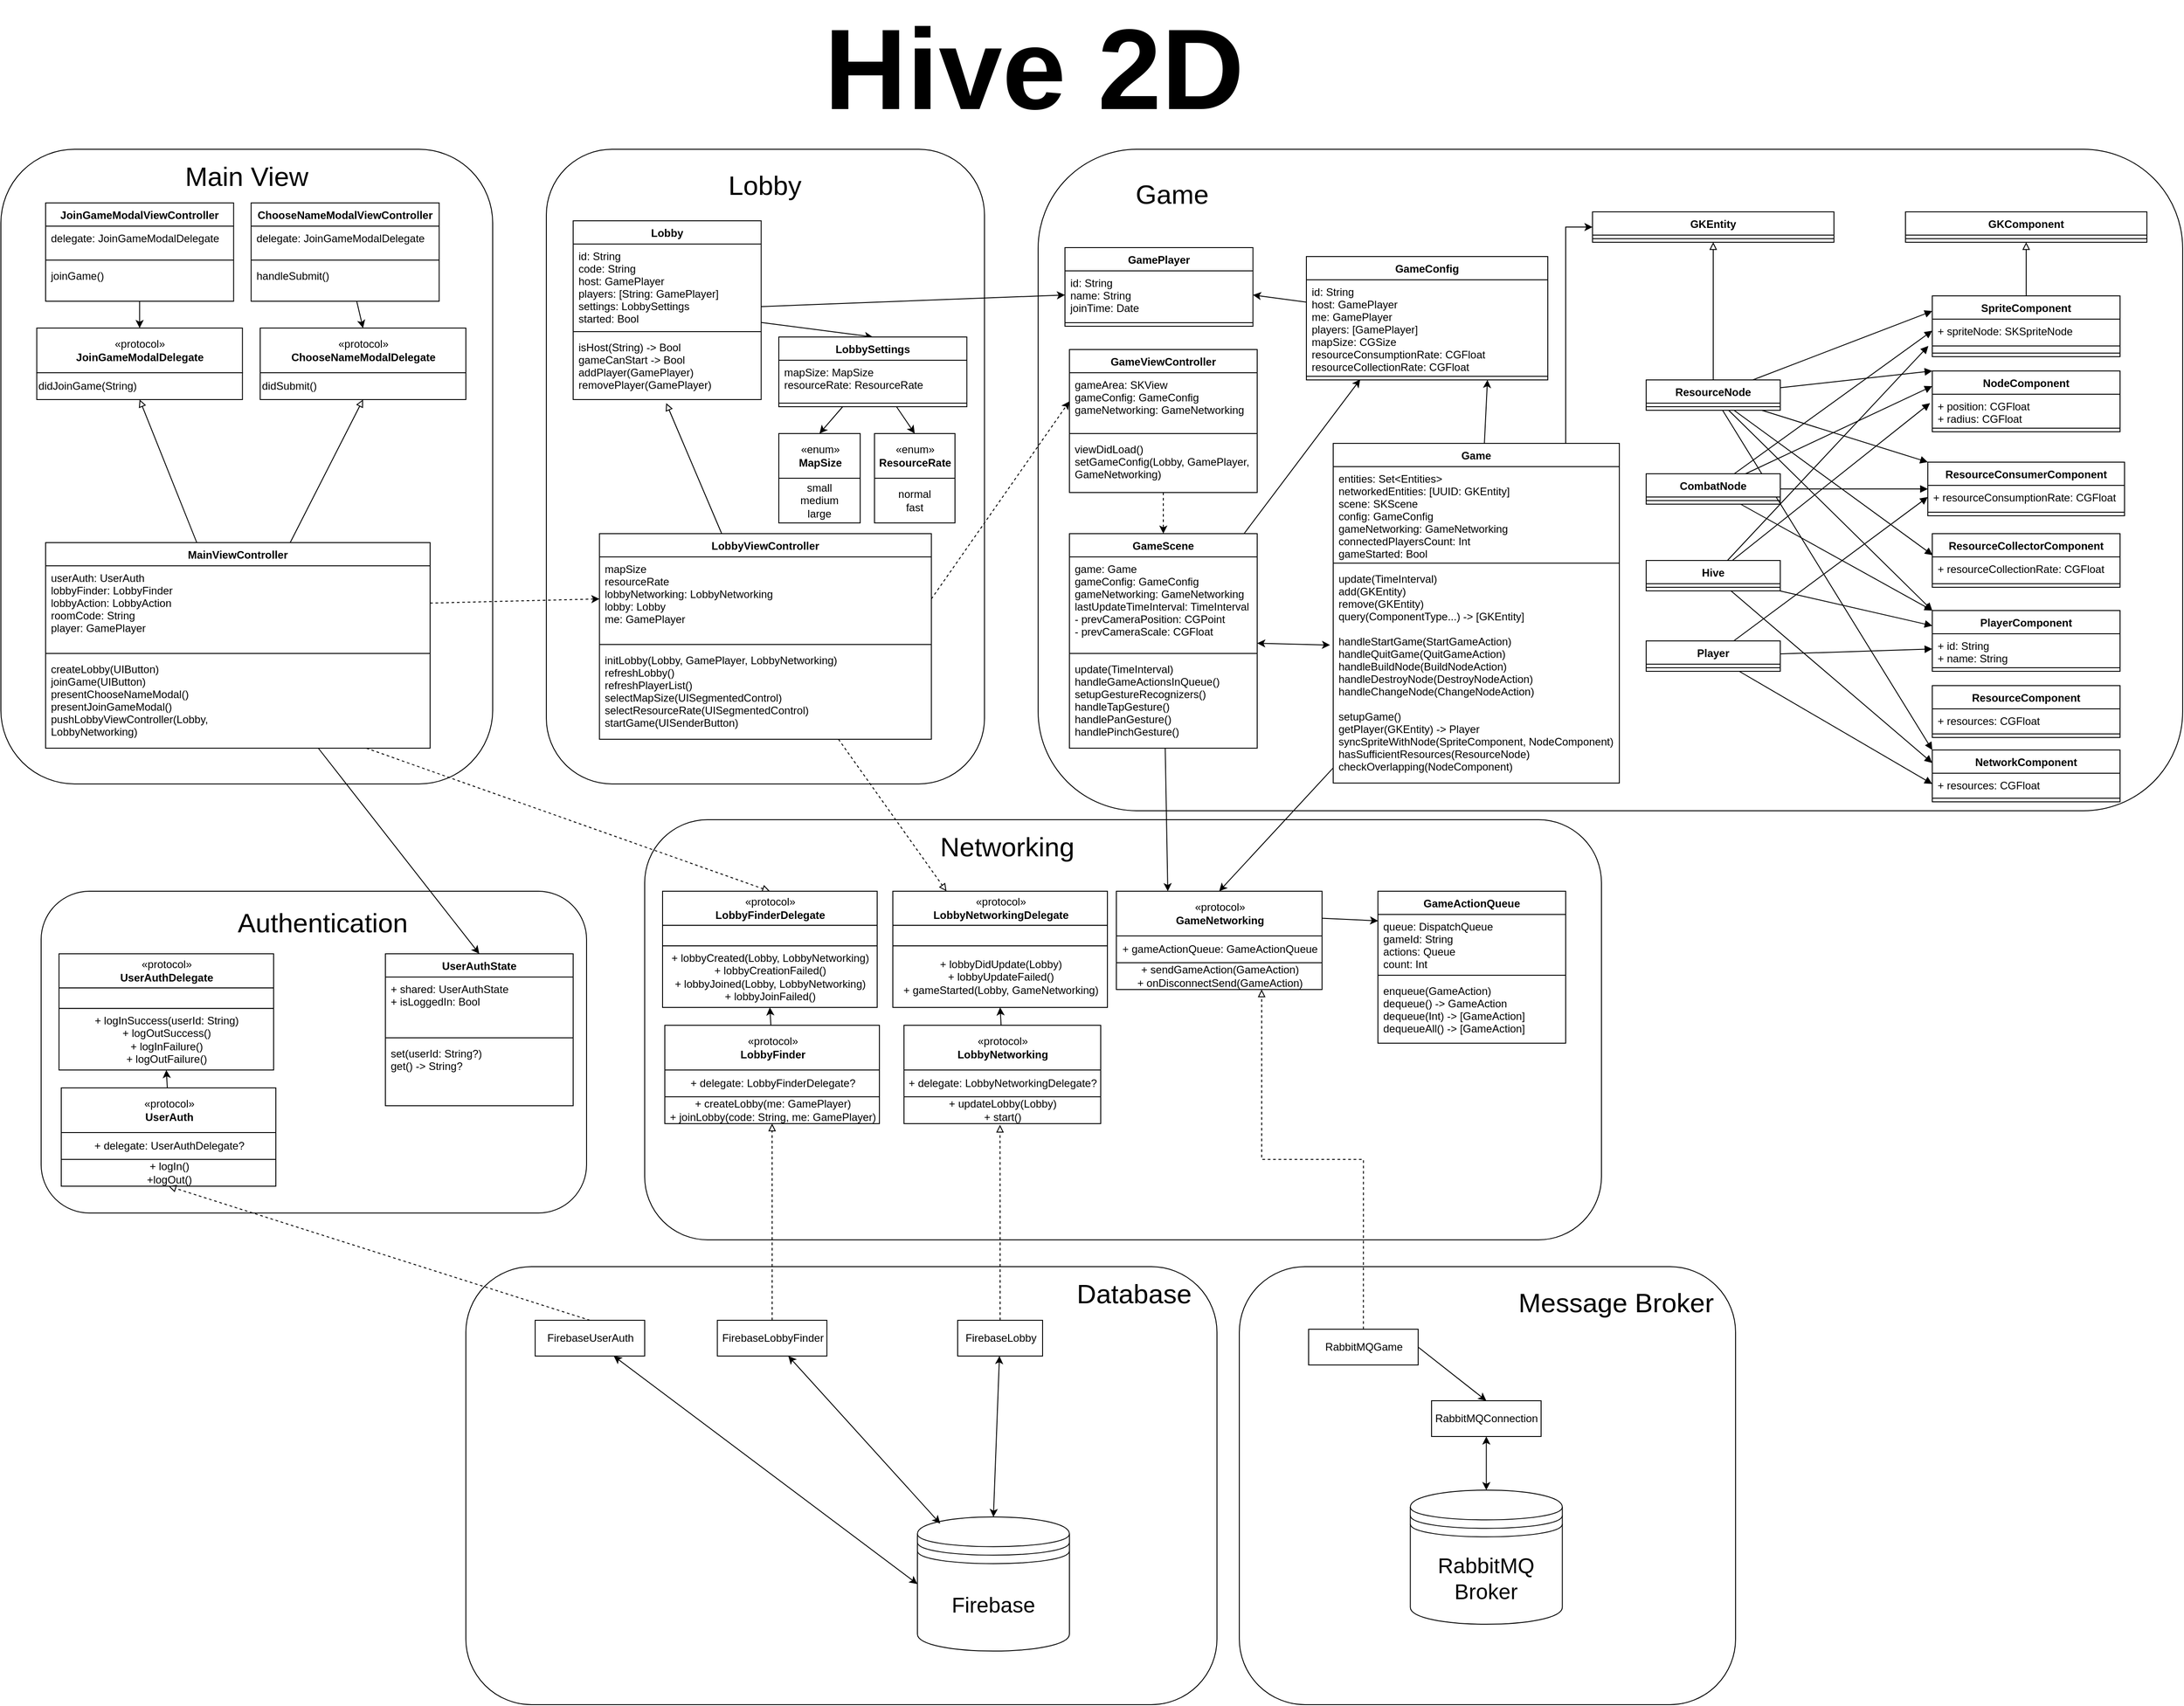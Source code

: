 <mxfile version="12.8.8"><diagram id="HQTB-pBopyxYaET7TPD-" name="Page-1"><mxGraphModel dx="4063" dy="2037" grid="1" gridSize="10" guides="1" tooltips="1" connect="1" arrows="1" fold="1" page="1" pageScale="1" pageWidth="850" pageHeight="1100" math="0" shadow="0"><root><mxCell id="0"/><mxCell id="1" parent="0"/><mxCell id="fBzWqz33DdzoRjGt8nTJ-155" value="" style="rounded=1;whiteSpace=wrap;html=1;" parent="1" vertex="1"><mxGeometry x="900" y="2000" width="840" height="490" as="geometry"/></mxCell><mxCell id="fBzWqz33DdzoRjGt8nTJ-156" value="" style="rounded=1;whiteSpace=wrap;html=1;" parent="1" vertex="1"><mxGeometry x="1100" y="1500" width="1070" height="470" as="geometry"/></mxCell><mxCell id="fBzWqz33DdzoRjGt8nTJ-157" value="" style="group" parent="1" vertex="1" connectable="0"><mxGeometry x="990" y="750" width="490" height="710" as="geometry"/></mxCell><mxCell id="fBzWqz33DdzoRjGt8nTJ-158" value="" style="rounded=1;whiteSpace=wrap;html=1;" parent="fBzWqz33DdzoRjGt8nTJ-157" vertex="1"><mxGeometry width="490" height="710" as="geometry"/></mxCell><mxCell id="fBzWqz33DdzoRjGt8nTJ-159" style="edgeStyle=none;rounded=0;orthogonalLoop=1;jettySize=auto;html=1;entryX=0.5;entryY=0;entryDx=0;entryDy=0;startArrow=none;startFill=0;endArrow=classic;endFill=1;" parent="fBzWqz33DdzoRjGt8nTJ-157" source="fBzWqz33DdzoRjGt8nTJ-178" target="fBzWqz33DdzoRjGt8nTJ-176" edge="1"><mxGeometry relative="1" as="geometry"/></mxCell><mxCell id="fBzWqz33DdzoRjGt8nTJ-160" style="edgeStyle=none;rounded=0;orthogonalLoop=1;jettySize=auto;html=1;entryX=0.5;entryY=0;entryDx=0;entryDy=0;startArrow=none;startFill=0;endArrow=classic;endFill=1;" parent="fBzWqz33DdzoRjGt8nTJ-157" source="fBzWqz33DdzoRjGt8nTJ-178" target="fBzWqz33DdzoRjGt8nTJ-169" edge="1"><mxGeometry relative="1" as="geometry"/></mxCell><mxCell id="fBzWqz33DdzoRjGt8nTJ-161" value="&lt;font style=&quot;font-size: 30px&quot;&gt;Lobby&lt;/font&gt;" style="text;html=1;strokeColor=none;fillColor=none;align=center;verticalAlign=middle;whiteSpace=wrap;rounded=0;" parent="fBzWqz33DdzoRjGt8nTJ-157" vertex="1"><mxGeometry x="213.397" y="30" width="63.226" height="20" as="geometry"/></mxCell><mxCell id="fBzWqz33DdzoRjGt8nTJ-162" style="edgeStyle=none;rounded=0;orthogonalLoop=1;jettySize=auto;html=1;entryX=0.5;entryY=0;entryDx=0;entryDy=0;startArrow=none;startFill=0;endArrow=classic;endFill=1;" parent="fBzWqz33DdzoRjGt8nTJ-157" source="fBzWqz33DdzoRjGt8nTJ-171" target="fBzWqz33DdzoRjGt8nTJ-178" edge="1"><mxGeometry relative="1" as="geometry"/></mxCell><mxCell id="fBzWqz33DdzoRjGt8nTJ-163" style="edgeStyle=none;rounded=0;orthogonalLoop=1;jettySize=auto;html=1;entryX=0.495;entryY=1.056;entryDx=0;entryDy=0;entryPerimeter=0;startArrow=none;startFill=0;endArrow=block;endFill=0;" parent="fBzWqz33DdzoRjGt8nTJ-157" source="fBzWqz33DdzoRjGt8nTJ-164" target="fBzWqz33DdzoRjGt8nTJ-174" edge="1"><mxGeometry relative="1" as="geometry"/></mxCell><mxCell id="fBzWqz33DdzoRjGt8nTJ-164" value="LobbyViewController" style="swimlane;fontStyle=1;align=center;verticalAlign=top;childLayout=stackLayout;horizontal=1;startSize=26;horizontalStack=0;resizeParent=1;resizeParentMax=0;resizeLast=0;collapsible=1;marginBottom=0;" parent="fBzWqz33DdzoRjGt8nTJ-157" vertex="1"><mxGeometry x="59.39" y="430" width="371.23" height="230" as="geometry"/></mxCell><mxCell id="fBzWqz33DdzoRjGt8nTJ-165" value="mapSize&#10;resourceRate&#10;lobbyNetworking: LobbyNetworking&#10;lobby: Lobby&#10;me: GamePlayer" style="text;strokeColor=none;fillColor=none;align=left;verticalAlign=top;spacingLeft=4;spacingRight=4;overflow=hidden;rotatable=0;points=[[0,0.5],[1,0.5]];portConstraint=eastwest;" parent="fBzWqz33DdzoRjGt8nTJ-164" vertex="1"><mxGeometry y="26" width="371.23" height="94" as="geometry"/></mxCell><mxCell id="fBzWqz33DdzoRjGt8nTJ-166" value="" style="line;strokeWidth=1;fillColor=none;align=left;verticalAlign=middle;spacingTop=-1;spacingLeft=3;spacingRight=3;rotatable=0;labelPosition=right;points=[];portConstraint=eastwest;" parent="fBzWqz33DdzoRjGt8nTJ-164" vertex="1"><mxGeometry y="120" width="371.23" height="8" as="geometry"/></mxCell><mxCell id="fBzWqz33DdzoRjGt8nTJ-167" value="initLobby(Lobby, GamePlayer, LobbyNetworking)&#10;refreshLobby()&#10;refreshPlayerList()&#10;selectMapSize(UISegmentedControl)&#10;selectResourceRate(UISegmentedControl)&#10;startGame(UISenderButton)" style="text;strokeColor=none;fillColor=none;align=left;verticalAlign=top;spacingLeft=4;spacingRight=4;overflow=hidden;rotatable=0;points=[[0,0.5],[1,0.5]];portConstraint=eastwest;" parent="fBzWqz33DdzoRjGt8nTJ-164" vertex="1"><mxGeometry y="128" width="371.23" height="102" as="geometry"/></mxCell><mxCell id="fBzWqz33DdzoRjGt8nTJ-168" value="" style="group" parent="fBzWqz33DdzoRjGt8nTJ-157" vertex="1" connectable="0"><mxGeometry x="367" y="318" width="90" height="100" as="geometry"/></mxCell><mxCell id="fBzWqz33DdzoRjGt8nTJ-169" value="«enum»&lt;br&gt;&lt;b&gt;ResourceRate&lt;/b&gt;" style="html=1;" parent="fBzWqz33DdzoRjGt8nTJ-168" vertex="1"><mxGeometry width="90" height="50" as="geometry"/></mxCell><mxCell id="fBzWqz33DdzoRjGt8nTJ-170" value="normal&lt;br&gt;fast" style="rounded=0;whiteSpace=wrap;html=1;" parent="fBzWqz33DdzoRjGt8nTJ-168" vertex="1"><mxGeometry y="50" width="90" height="50" as="geometry"/></mxCell><mxCell id="fBzWqz33DdzoRjGt8nTJ-171" value="Lobby" style="swimlane;fontStyle=1;align=center;verticalAlign=top;childLayout=stackLayout;horizontal=1;startSize=26;horizontalStack=0;resizeParent=1;resizeParentMax=0;resizeLast=0;collapsible=1;marginBottom=0;" parent="fBzWqz33DdzoRjGt8nTJ-157" vertex="1"><mxGeometry x="30.0" y="80" width="210.27" height="200" as="geometry"/></mxCell><mxCell id="fBzWqz33DdzoRjGt8nTJ-172" value="id: String&#10;code: String&#10;host: GamePlayer&#10;players: [String: GamePlayer]&#10;settings: LobbySettings&#10;started: Bool" style="text;strokeColor=none;fillColor=none;align=left;verticalAlign=top;spacingLeft=4;spacingRight=4;overflow=hidden;rotatable=0;points=[[0,0.5],[1,0.5]];portConstraint=eastwest;" parent="fBzWqz33DdzoRjGt8nTJ-171" vertex="1"><mxGeometry y="26" width="210.27" height="94" as="geometry"/></mxCell><mxCell id="fBzWqz33DdzoRjGt8nTJ-173" value="" style="line;strokeWidth=1;fillColor=none;align=left;verticalAlign=middle;spacingTop=-1;spacingLeft=3;spacingRight=3;rotatable=0;labelPosition=right;points=[];portConstraint=eastwest;" parent="fBzWqz33DdzoRjGt8nTJ-171" vertex="1"><mxGeometry y="120" width="210.27" height="8" as="geometry"/></mxCell><mxCell id="fBzWqz33DdzoRjGt8nTJ-174" value="isHost(String) -&gt; Bool&#10;gameCanStart -&gt; Bool&#10;addPlayer(GamePlayer)&#10;removePlayer(GamePlayer)" style="text;strokeColor=none;fillColor=none;align=left;verticalAlign=top;spacingLeft=4;spacingRight=4;overflow=hidden;rotatable=0;points=[[0,0.5],[1,0.5]];portConstraint=eastwest;" parent="fBzWqz33DdzoRjGt8nTJ-171" vertex="1"><mxGeometry y="128" width="210.27" height="72" as="geometry"/></mxCell><mxCell id="fBzWqz33DdzoRjGt8nTJ-175" value="" style="group" parent="fBzWqz33DdzoRjGt8nTJ-157" vertex="1" connectable="0"><mxGeometry x="260" y="318" width="91" height="100" as="geometry"/></mxCell><mxCell id="fBzWqz33DdzoRjGt8nTJ-176" value="«enum»&lt;br&gt;&lt;b&gt;MapSize&lt;/b&gt;" style="html=1;" parent="fBzWqz33DdzoRjGt8nTJ-175" vertex="1"><mxGeometry width="91" height="50" as="geometry"/></mxCell><mxCell id="fBzWqz33DdzoRjGt8nTJ-177" value="small&lt;br&gt;medium&lt;br&gt;large" style="rounded=0;whiteSpace=wrap;html=1;" parent="fBzWqz33DdzoRjGt8nTJ-175" vertex="1"><mxGeometry y="50" width="91" height="50" as="geometry"/></mxCell><mxCell id="fBzWqz33DdzoRjGt8nTJ-178" value="LobbySettings" style="swimlane;fontStyle=1;align=center;verticalAlign=top;childLayout=stackLayout;horizontal=1;startSize=26;horizontalStack=0;resizeParent=1;resizeParentMax=0;resizeLast=0;collapsible=1;marginBottom=0;" parent="fBzWqz33DdzoRjGt8nTJ-157" vertex="1"><mxGeometry x="260" y="210" width="210.27" height="78" as="geometry"/></mxCell><mxCell id="fBzWqz33DdzoRjGt8nTJ-179" value="mapSize: MapSize&#10;resourceRate: ResourceRate" style="text;strokeColor=none;fillColor=none;align=left;verticalAlign=top;spacingLeft=4;spacingRight=4;overflow=hidden;rotatable=0;points=[[0,0.5],[1,0.5]];portConstraint=eastwest;" parent="fBzWqz33DdzoRjGt8nTJ-178" vertex="1"><mxGeometry y="26" width="210.27" height="44" as="geometry"/></mxCell><mxCell id="fBzWqz33DdzoRjGt8nTJ-180" value="" style="line;strokeWidth=1;fillColor=none;align=left;verticalAlign=middle;spacingTop=-1;spacingLeft=3;spacingRight=3;rotatable=0;labelPosition=right;points=[];portConstraint=eastwest;" parent="fBzWqz33DdzoRjGt8nTJ-178" vertex="1"><mxGeometry y="70" width="210.27" height="8" as="geometry"/></mxCell><mxCell id="fBzWqz33DdzoRjGt8nTJ-181" value="" style="rounded=1;whiteSpace=wrap;html=1;" parent="1" vertex="1"><mxGeometry x="1540" y="750" width="1280" height="740" as="geometry"/></mxCell><mxCell id="fBzWqz33DdzoRjGt8nTJ-182" value="&lt;font style=&quot;font-size: 128px&quot;&gt;Hive 2D&lt;/font&gt;" style="text;strokeColor=none;fillColor=none;html=1;fontSize=24;fontStyle=1;verticalAlign=middle;align=center;" parent="1" vertex="1"><mxGeometry x="780" y="640" width="1510" height="40" as="geometry"/></mxCell><mxCell id="fBzWqz33DdzoRjGt8nTJ-183" style="edgeStyle=none;rounded=0;orthogonalLoop=1;jettySize=auto;html=1;entryX=0.5;entryY=0;entryDx=0;entryDy=0;endArrow=classic;endFill=1;dashed=1;" parent="1" source="fBzWqz33DdzoRjGt8nTJ-230" target="fBzWqz33DdzoRjGt8nTJ-226" edge="1"><mxGeometry relative="1" as="geometry"/></mxCell><mxCell id="fBzWqz33DdzoRjGt8nTJ-184" value="GKEntity" style="swimlane;fontStyle=1;align=center;verticalAlign=top;childLayout=stackLayout;horizontal=1;startSize=26;horizontalStack=0;resizeParent=1;resizeParentMax=0;resizeLast=0;collapsible=1;marginBottom=0;" parent="1" vertex="1"><mxGeometry x="2160" y="820" width="270" height="34" as="geometry"/></mxCell><mxCell id="fBzWqz33DdzoRjGt8nTJ-185" value="" style="line;strokeWidth=1;fillColor=none;align=left;verticalAlign=middle;spacingTop=-1;spacingLeft=3;spacingRight=3;rotatable=0;labelPosition=right;points=[];portConstraint=eastwest;" parent="fBzWqz33DdzoRjGt8nTJ-184" vertex="1"><mxGeometry y="26" width="270" height="8" as="geometry"/></mxCell><mxCell id="fBzWqz33DdzoRjGt8nTJ-186" value="&lt;font style=&quot;font-size: 30px&quot;&gt;Game&lt;/font&gt;" style="text;html=1;strokeColor=none;fillColor=none;align=center;verticalAlign=middle;whiteSpace=wrap;rounded=0;" parent="1" vertex="1"><mxGeometry x="1670" y="790" width="40" height="20" as="geometry"/></mxCell><mxCell id="fBzWqz33DdzoRjGt8nTJ-187" value="" style="edgeStyle=orthogonalEdgeStyle;rounded=0;orthogonalLoop=1;jettySize=auto;html=1;exitX=0.75;exitY=0;exitDx=0;exitDy=0;" parent="1" source="fBzWqz33DdzoRjGt8nTJ-235" target="fBzWqz33DdzoRjGt8nTJ-184" edge="1"><mxGeometry relative="1" as="geometry"><Array as="points"><mxPoint x="2130" y="1079"/><mxPoint x="2130" y="837"/></Array></mxGeometry></mxCell><mxCell id="fBzWqz33DdzoRjGt8nTJ-188" style="edgeStyle=none;rounded=0;orthogonalLoop=1;jettySize=auto;html=1;entryX=0.75;entryY=1;entryDx=0;entryDy=0;endArrow=classic;endFill=1;" parent="1" source="fBzWqz33DdzoRjGt8nTJ-235" target="fBzWqz33DdzoRjGt8nTJ-240" edge="1"><mxGeometry relative="1" as="geometry"/></mxCell><mxCell id="fBzWqz33DdzoRjGt8nTJ-189" style="edgeStyle=none;rounded=0;orthogonalLoop=1;jettySize=auto;html=1;entryX=0.5;entryY=0;entryDx=0;entryDy=0;startArrow=none;startFill=0;endArrow=classic;endFill=1;" parent="1" source="fBzWqz33DdzoRjGt8nTJ-235" target="fBzWqz33DdzoRjGt8nTJ-249" edge="1"><mxGeometry relative="1" as="geometry"><mxPoint x="1650" y="1590" as="targetPoint"/></mxGeometry></mxCell><mxCell id="fBzWqz33DdzoRjGt8nTJ-190" style="edgeStyle=none;rounded=0;orthogonalLoop=1;jettySize=auto;html=1;entryX=-0.011;entryY=0.362;entryDx=0;entryDy=0;entryPerimeter=0;endArrow=classic;endFill=1;startArrow=classic;startFill=1;" parent="1" source="fBzWqz33DdzoRjGt8nTJ-226" target="fBzWqz33DdzoRjGt8nTJ-238" edge="1"><mxGeometry relative="1" as="geometry"/></mxCell><mxCell id="fBzWqz33DdzoRjGt8nTJ-191" style="rounded=0;orthogonalLoop=1;jettySize=auto;html=1;entryX=0.002;entryY=0.4;entryDx=0;entryDy=0;endArrow=block;endFill=1;entryPerimeter=0;" parent="1" source="fBzWqz33DdzoRjGt8nTJ-330" target="fBzWqz33DdzoRjGt8nTJ-311" edge="1"><mxGeometry relative="1" as="geometry"/></mxCell><mxCell id="fBzWqz33DdzoRjGt8nTJ-192" style="edgeStyle=none;rounded=0;orthogonalLoop=1;jettySize=auto;html=1;entryX=0;entryY=0.25;entryDx=0;entryDy=0;endArrow=block;endFill=1;" parent="1" source="fBzWqz33DdzoRjGt8nTJ-330" target="fBzWqz33DdzoRjGt8nTJ-300" edge="1"><mxGeometry relative="1" as="geometry"/></mxCell><mxCell id="fBzWqz33DdzoRjGt8nTJ-193" style="edgeStyle=none;rounded=0;orthogonalLoop=1;jettySize=auto;html=1;entryX=0;entryY=0;entryDx=0;entryDy=0;endArrow=block;endFill=1;" parent="1" source="fBzWqz33DdzoRjGt8nTJ-330" target="fBzWqz33DdzoRjGt8nTJ-304" edge="1"><mxGeometry relative="1" as="geometry"/></mxCell><mxCell id="fBzWqz33DdzoRjGt8nTJ-194" style="edgeStyle=none;rounded=0;orthogonalLoop=1;jettySize=auto;html=1;entryX=0;entryY=0;entryDx=0;entryDy=0;endArrow=block;endFill=1;" parent="1" source="fBzWqz33DdzoRjGt8nTJ-330" target="fBzWqz33DdzoRjGt8nTJ-307" edge="1"><mxGeometry relative="1" as="geometry"/></mxCell><mxCell id="fBzWqz33DdzoRjGt8nTJ-195" style="edgeStyle=none;rounded=0;orthogonalLoop=1;jettySize=auto;html=1;entryX=0;entryY=0;entryDx=0;entryDy=0;endArrow=block;endFill=1;" parent="1" source="fBzWqz33DdzoRjGt8nTJ-330" target="fBzWqz33DdzoRjGt8nTJ-314" edge="1"><mxGeometry relative="1" as="geometry"/></mxCell><mxCell id="fBzWqz33DdzoRjGt8nTJ-196" style="edgeStyle=none;rounded=0;orthogonalLoop=1;jettySize=auto;html=1;entryX=0;entryY=0;entryDx=0;entryDy=0;endArrow=block;endFill=1;" parent="1" source="fBzWqz33DdzoRjGt8nTJ-330" target="fBzWqz33DdzoRjGt8nTJ-320" edge="1"><mxGeometry relative="1" as="geometry"/></mxCell><mxCell id="fBzWqz33DdzoRjGt8nTJ-197" style="edgeStyle=none;rounded=0;orthogonalLoop=1;jettySize=auto;html=1;entryX=0;entryY=0.25;entryDx=0;entryDy=0;endArrow=block;endFill=1;" parent="1" source="fBzWqz33DdzoRjGt8nTJ-327" target="fBzWqz33DdzoRjGt8nTJ-304" edge="1"><mxGeometry relative="1" as="geometry"/></mxCell><mxCell id="fBzWqz33DdzoRjGt8nTJ-198" style="edgeStyle=none;rounded=0;orthogonalLoop=1;jettySize=auto;html=1;entryX=0;entryY=0.5;entryDx=0;entryDy=0;endArrow=block;endFill=1;" parent="1" source="fBzWqz33DdzoRjGt8nTJ-327" target="fBzWqz33DdzoRjGt8nTJ-301" edge="1"><mxGeometry relative="1" as="geometry"/></mxCell><mxCell id="fBzWqz33DdzoRjGt8nTJ-199" style="edgeStyle=none;rounded=0;orthogonalLoop=1;jettySize=auto;html=1;entryX=0;entryY=0;entryDx=0;entryDy=0;endArrow=block;endFill=1;" parent="1" source="fBzWqz33DdzoRjGt8nTJ-327" target="fBzWqz33DdzoRjGt8nTJ-314" edge="1"><mxGeometry relative="1" as="geometry"/></mxCell><mxCell id="fBzWqz33DdzoRjGt8nTJ-200" style="edgeStyle=none;rounded=0;orthogonalLoop=1;jettySize=auto;html=1;entryX=0;entryY=0.5;entryDx=0;entryDy=0;endArrow=block;endFill=1;" parent="1" source="fBzWqz33DdzoRjGt8nTJ-327" target="fBzWqz33DdzoRjGt8nTJ-307" edge="1"><mxGeometry relative="1" as="geometry"/></mxCell><mxCell id="fBzWqz33DdzoRjGt8nTJ-201" style="edgeStyle=none;rounded=0;orthogonalLoop=1;jettySize=auto;html=1;entryX=0;entryY=0.25;entryDx=0;entryDy=0;endArrow=block;endFill=1;" parent="1" source="fBzWqz33DdzoRjGt8nTJ-325" target="fBzWqz33DdzoRjGt8nTJ-314" edge="1"><mxGeometry relative="1" as="geometry"/></mxCell><mxCell id="fBzWqz33DdzoRjGt8nTJ-202" style="edgeStyle=none;rounded=0;orthogonalLoop=1;jettySize=auto;html=1;entryX=0;entryY=0.25;entryDx=0;entryDy=0;endArrow=block;endFill=1;" parent="1" source="fBzWqz33DdzoRjGt8nTJ-325" target="fBzWqz33DdzoRjGt8nTJ-320" edge="1"><mxGeometry relative="1" as="geometry"/></mxCell><mxCell id="fBzWqz33DdzoRjGt8nTJ-203" style="edgeStyle=none;rounded=0;orthogonalLoop=1;jettySize=auto;html=1;entryX=-0.012;entryY=0.294;entryDx=0;entryDy=0;endArrow=block;endFill=1;entryPerimeter=0;" parent="1" source="fBzWqz33DdzoRjGt8nTJ-325" target="fBzWqz33DdzoRjGt8nTJ-305" edge="1"><mxGeometry relative="1" as="geometry"/></mxCell><mxCell id="fBzWqz33DdzoRjGt8nTJ-204" style="edgeStyle=none;rounded=0;orthogonalLoop=1;jettySize=auto;html=1;entryX=-0.021;entryY=1.154;entryDx=0;entryDy=0;endArrow=block;endFill=1;entryPerimeter=0;" parent="1" source="fBzWqz33DdzoRjGt8nTJ-325" target="fBzWqz33DdzoRjGt8nTJ-301" edge="1"><mxGeometry relative="1" as="geometry"/></mxCell><mxCell id="fBzWqz33DdzoRjGt8nTJ-205" style="edgeStyle=none;rounded=0;orthogonalLoop=1;jettySize=auto;html=1;endArrow=block;endFill=1;entryX=0;entryY=0.5;entryDx=0;entryDy=0;" parent="1" source="fBzWqz33DdzoRjGt8nTJ-323" target="fBzWqz33DdzoRjGt8nTJ-315" edge="1"><mxGeometry relative="1" as="geometry"><mxPoint x="3560" y="940" as="targetPoint"/></mxGeometry></mxCell><mxCell id="fBzWqz33DdzoRjGt8nTJ-206" style="edgeStyle=none;rounded=0;orthogonalLoop=1;jettySize=auto;html=1;entryX=0;entryY=0.5;entryDx=0;entryDy=0;endArrow=block;endFill=1;" parent="1" source="fBzWqz33DdzoRjGt8nTJ-323" target="fBzWqz33DdzoRjGt8nTJ-321" edge="1"><mxGeometry relative="1" as="geometry"/></mxCell><mxCell id="fBzWqz33DdzoRjGt8nTJ-207" style="edgeStyle=none;rounded=0;orthogonalLoop=1;jettySize=auto;html=1;entryX=0.223;entryY=0.929;entryDx=0;entryDy=0;entryPerimeter=0;endArrow=classic;endFill=1;" parent="1" source="fBzWqz33DdzoRjGt8nTJ-226" target="fBzWqz33DdzoRjGt8nTJ-242" edge="1"><mxGeometry relative="1" as="geometry"/></mxCell><mxCell id="fBzWqz33DdzoRjGt8nTJ-208" style="edgeStyle=none;rounded=0;orthogonalLoop=1;jettySize=auto;html=1;entryX=0.25;entryY=0;entryDx=0;entryDy=0;startArrow=none;startFill=0;endArrow=classic;endFill=1;" parent="1" source="fBzWqz33DdzoRjGt8nTJ-226" target="fBzWqz33DdzoRjGt8nTJ-249" edge="1"><mxGeometry relative="1" as="geometry"><mxPoint x="1595" y="1590" as="targetPoint"/></mxGeometry></mxCell><mxCell id="fBzWqz33DdzoRjGt8nTJ-209" style="edgeStyle=none;rounded=0;orthogonalLoop=1;jettySize=auto;html=1;entryX=0;entryY=0.5;entryDx=0;entryDy=0;dashed=1;startArrow=none;startFill=0;endArrow=classic;endFill=1;exitX=1;exitY=0.5;exitDx=0;exitDy=0;" parent="1" source="fBzWqz33DdzoRjGt8nTJ-165" target="fBzWqz33DdzoRjGt8nTJ-231" edge="1"><mxGeometry relative="1" as="geometry"><mxPoint x="1338.429" y="1130" as="sourcePoint"/></mxGeometry></mxCell><mxCell id="fBzWqz33DdzoRjGt8nTJ-210" style="edgeStyle=none;rounded=0;orthogonalLoop=1;jettySize=auto;html=1;entryX=0.25;entryY=0;entryDx=0;entryDy=0;startArrow=none;startFill=0;endArrow=block;endFill=0;dashed=1;" parent="1" source="fBzWqz33DdzoRjGt8nTJ-164" target="fBzWqz33DdzoRjGt8nTJ-265" edge="1"><mxGeometry relative="1" as="geometry"><mxPoint x="1285.325" y="1130" as="targetPoint"/></mxGeometry></mxCell><mxCell id="fBzWqz33DdzoRjGt8nTJ-211" value="" style="group" parent="1" vertex="1" connectable="0"><mxGeometry x="600" y="750" width="330" height="710" as="geometry"/></mxCell><mxCell id="fBzWqz33DdzoRjGt8nTJ-212" value="&lt;font style=&quot;font-size: 20px&quot;&gt;&lt;br&gt;&lt;/font&gt;" style="rounded=1;whiteSpace=wrap;html=1;" parent="fBzWqz33DdzoRjGt8nTJ-211" vertex="1"><mxGeometry x="-220" width="550" height="710" as="geometry"/></mxCell><mxCell id="fBzWqz33DdzoRjGt8nTJ-213" value="&lt;font style=&quot;font-size: 30px&quot;&gt;Main View&lt;/font&gt;" style="text;html=1;strokeColor=none;fillColor=none;align=center;verticalAlign=middle;whiteSpace=wrap;rounded=0;" parent="fBzWqz33DdzoRjGt8nTJ-211" vertex="1"><mxGeometry x="-70" y="10" width="250" height="40" as="geometry"/></mxCell><mxCell id="fBzWqz33DdzoRjGt8nTJ-214" style="edgeStyle=none;rounded=0;orthogonalLoop=1;jettySize=auto;html=1;entryX=0.5;entryY=1;entryDx=0;entryDy=0;startArrow=none;startFill=0;endArrow=block;endFill=0;" parent="fBzWqz33DdzoRjGt8nTJ-211" source="fBzWqz33DdzoRjGt8nTJ-215" target="fBzWqz33DdzoRjGt8nTJ-221" edge="1"><mxGeometry relative="1" as="geometry"><mxPoint x="-63.603" y="316" as="targetPoint"/></mxGeometry></mxCell><mxCell id="fBzWqz33DdzoRjGt8nTJ-215" value="MainViewController" style="swimlane;fontStyle=1;align=center;verticalAlign=top;childLayout=stackLayout;horizontal=1;startSize=26;horizontalStack=0;resizeParent=1;resizeParentMax=0;resizeLast=0;collapsible=1;marginBottom=0;" parent="fBzWqz33DdzoRjGt8nTJ-211" vertex="1"><mxGeometry x="-170" y="440" width="430" height="230" as="geometry"/></mxCell><mxCell id="fBzWqz33DdzoRjGt8nTJ-216" value="userAuth: UserAuth&#10;lobbyFinder: LobbyFinder&#10;lobbyAction: LobbyAction&#10;roomCode: String&#10;player: GamePlayer" style="text;strokeColor=none;fillColor=none;align=left;verticalAlign=top;spacingLeft=4;spacingRight=4;overflow=hidden;rotatable=0;points=[[0,0.5],[1,0.5]];portConstraint=eastwest;" parent="fBzWqz33DdzoRjGt8nTJ-215" vertex="1"><mxGeometry y="26" width="430" height="94" as="geometry"/></mxCell><mxCell id="fBzWqz33DdzoRjGt8nTJ-217" value="" style="line;strokeWidth=1;fillColor=none;align=left;verticalAlign=middle;spacingTop=-1;spacingLeft=3;spacingRight=3;rotatable=0;labelPosition=right;points=[];portConstraint=eastwest;" parent="fBzWqz33DdzoRjGt8nTJ-215" vertex="1"><mxGeometry y="120" width="430" height="8" as="geometry"/></mxCell><mxCell id="fBzWqz33DdzoRjGt8nTJ-218" value="createLobby(UIButton)&#10;joinGame(UIButton)&#10;presentChooseNameModal()&#10;presentJoinGameModal()&#10;pushLobbyViewController(Lobby,&#10;LobbyNetworking)" style="text;strokeColor=none;fillColor=none;align=left;verticalAlign=top;spacingLeft=4;spacingRight=4;overflow=hidden;rotatable=0;points=[[0,0.5],[1,0.5]];portConstraint=eastwest;" parent="fBzWqz33DdzoRjGt8nTJ-215" vertex="1"><mxGeometry y="128" width="430" height="102" as="geometry"/></mxCell><mxCell id="fBzWqz33DdzoRjGt8nTJ-219" value="" style="group" parent="fBzWqz33DdzoRjGt8nTJ-211" vertex="1" connectable="0"><mxGeometry x="-179.86" y="200" width="230" height="110" as="geometry"/></mxCell><mxCell id="fBzWqz33DdzoRjGt8nTJ-220" value="«protocol»&lt;br&gt;&lt;b&gt;JoinGameModalDelegate&lt;/b&gt;" style="html=1;" parent="fBzWqz33DdzoRjGt8nTJ-219" vertex="1"><mxGeometry width="230" height="50" as="geometry"/></mxCell><mxCell id="fBzWqz33DdzoRjGt8nTJ-221" value="didJoinGame(String)" style="html=1;align=left;" parent="fBzWqz33DdzoRjGt8nTJ-219" vertex="1"><mxGeometry y="50" width="230" height="30" as="geometry"/></mxCell><mxCell id="fBzWqz33DdzoRjGt8nTJ-222" value="" style="group" parent="fBzWqz33DdzoRjGt8nTJ-211" vertex="1" connectable="0"><mxGeometry x="70" y="200" width="230" height="110" as="geometry"/></mxCell><mxCell id="fBzWqz33DdzoRjGt8nTJ-223" value="«protocol»&lt;br&gt;&lt;b&gt;ChooseNameModalDelegate&lt;/b&gt;" style="html=1;" parent="fBzWqz33DdzoRjGt8nTJ-222" vertex="1"><mxGeometry width="230" height="50" as="geometry"/></mxCell><mxCell id="fBzWqz33DdzoRjGt8nTJ-224" value="didSubmit()" style="html=1;align=left;" parent="fBzWqz33DdzoRjGt8nTJ-222" vertex="1"><mxGeometry y="50" width="230" height="30" as="geometry"/></mxCell><mxCell id="fBzWqz33DdzoRjGt8nTJ-225" style="edgeStyle=none;rounded=0;orthogonalLoop=1;jettySize=auto;html=1;startArrow=none;startFill=0;endArrow=block;endFill=0;entryX=0.5;entryY=1;entryDx=0;entryDy=0;" parent="fBzWqz33DdzoRjGt8nTJ-211" source="fBzWqz33DdzoRjGt8nTJ-215" target="fBzWqz33DdzoRjGt8nTJ-224" edge="1"><mxGeometry relative="1" as="geometry"><mxPoint x="146.429" y="316" as="targetPoint"/></mxGeometry></mxCell><mxCell id="fBzWqz33DdzoRjGt8nTJ-226" value="GameScene" style="swimlane;fontStyle=1;align=center;verticalAlign=top;childLayout=stackLayout;horizontal=1;startSize=26;horizontalStack=0;resizeParent=1;resizeParentMax=0;resizeLast=0;collapsible=1;marginBottom=0;" parent="1" vertex="1"><mxGeometry x="1575" y="1180" width="210" height="240" as="geometry"><mxRectangle x="1080" y="660" width="100" height="26" as="alternateBounds"/></mxGeometry></mxCell><mxCell id="fBzWqz33DdzoRjGt8nTJ-227" value="game: Game&#10;gameConfig: GameConfig&#10;gameNetworking: GameNetworking&#10;lastUpdateTimeInterval: TimeInterval&#10;- prevCameraPosition: CGPoint&#10;- prevCameraScale: CGFloat" style="text;strokeColor=none;fillColor=none;align=left;verticalAlign=top;spacingLeft=4;spacingRight=4;overflow=hidden;rotatable=0;points=[[0,0.5],[1,0.5]];portConstraint=eastwest;" parent="fBzWqz33DdzoRjGt8nTJ-226" vertex="1"><mxGeometry y="26" width="210" height="104" as="geometry"/></mxCell><mxCell id="fBzWqz33DdzoRjGt8nTJ-228" value="" style="line;strokeWidth=1;fillColor=none;align=left;verticalAlign=middle;spacingTop=-1;spacingLeft=3;spacingRight=3;rotatable=0;labelPosition=right;points=[];portConstraint=eastwest;" parent="fBzWqz33DdzoRjGt8nTJ-226" vertex="1"><mxGeometry y="130" width="210" height="8" as="geometry"/></mxCell><mxCell id="fBzWqz33DdzoRjGt8nTJ-229" value="update(TimeInterval)&#10;handleGameActionsInQueue()&#10;setupGestureRecognizers()&#10;handleTapGesture()&#10;handlePanGesture()&#10;handlePinchGesture()" style="text;strokeColor=none;fillColor=none;align=left;verticalAlign=top;spacingLeft=4;spacingRight=4;overflow=hidden;rotatable=0;points=[[0,0.5],[1,0.5]];portConstraint=eastwest;" parent="fBzWqz33DdzoRjGt8nTJ-226" vertex="1"><mxGeometry y="138" width="210" height="102" as="geometry"/></mxCell><mxCell id="fBzWqz33DdzoRjGt8nTJ-230" value="GameViewController" style="swimlane;fontStyle=1;align=center;verticalAlign=top;childLayout=stackLayout;horizontal=1;startSize=26;horizontalStack=0;resizeParent=1;resizeParentMax=0;resizeLast=0;collapsible=1;marginBottom=0;" parent="1" vertex="1"><mxGeometry x="1575" y="974" width="210" height="160" as="geometry"/></mxCell><mxCell id="fBzWqz33DdzoRjGt8nTJ-231" value="gameArea: SKView&#10;gameConfig: GameConfig&#10;gameNetworking: GameNetworking" style="text;strokeColor=none;fillColor=none;align=left;verticalAlign=top;spacingLeft=4;spacingRight=4;overflow=hidden;rotatable=0;points=[[0,0.5],[1,0.5]];portConstraint=eastwest;" parent="fBzWqz33DdzoRjGt8nTJ-230" vertex="1"><mxGeometry y="26" width="210" height="64" as="geometry"/></mxCell><mxCell id="fBzWqz33DdzoRjGt8nTJ-232" value="" style="line;strokeWidth=1;fillColor=none;align=left;verticalAlign=middle;spacingTop=-1;spacingLeft=3;spacingRight=3;rotatable=0;labelPosition=right;points=[];portConstraint=eastwest;" parent="fBzWqz33DdzoRjGt8nTJ-230" vertex="1"><mxGeometry y="90" width="210" height="8" as="geometry"/></mxCell><mxCell id="fBzWqz33DdzoRjGt8nTJ-233" value="viewDidLoad()&#10;setGameConfig(Lobby, GamePlayer,&#10;GameNetworking)" style="text;strokeColor=none;fillColor=none;align=left;verticalAlign=top;spacingLeft=4;spacingRight=4;overflow=hidden;rotatable=0;points=[[0,0.5],[1,0.5]];portConstraint=eastwest;" parent="fBzWqz33DdzoRjGt8nTJ-230" vertex="1"><mxGeometry y="98" width="210" height="62" as="geometry"/></mxCell><mxCell id="fBzWqz33DdzoRjGt8nTJ-234" style="edgeStyle=none;rounded=0;orthogonalLoop=1;jettySize=auto;html=1;entryX=0;entryY=0.5;entryDx=0;entryDy=0;startArrow=none;startFill=0;endArrow=classic;endFill=1;" parent="1" source="fBzWqz33DdzoRjGt8nTJ-171" target="fBzWqz33DdzoRjGt8nTJ-245" edge="1"><mxGeometry relative="1" as="geometry"/></mxCell><mxCell id="fBzWqz33DdzoRjGt8nTJ-235" value="Game" style="swimlane;fontStyle=1;align=center;verticalAlign=top;childLayout=stackLayout;horizontal=1;startSize=26;horizontalStack=0;resizeParent=1;resizeParentMax=0;resizeLast=0;collapsible=1;marginBottom=0;" parent="1" vertex="1"><mxGeometry x="1870" y="1079" width="320" height="380" as="geometry"/></mxCell><mxCell id="fBzWqz33DdzoRjGt8nTJ-236" value="entities: Set&lt;Entities&gt;&#10;networkedEntities: [UUID: GKEntity]&#10;scene: SKScene&#10;config: GameConfig&#10;gameNetworking: GameNetworking&#10;connectedPlayersCount: Int&#10;gameStarted: Bool" style="text;strokeColor=none;fillColor=none;align=left;verticalAlign=top;spacingLeft=4;spacingRight=4;overflow=hidden;rotatable=0;points=[[0,0.5],[1,0.5]];portConstraint=eastwest;" parent="fBzWqz33DdzoRjGt8nTJ-235" vertex="1"><mxGeometry y="26" width="320" height="104" as="geometry"/></mxCell><mxCell id="fBzWqz33DdzoRjGt8nTJ-237" value="" style="line;strokeWidth=1;fillColor=none;align=left;verticalAlign=middle;spacingTop=-1;spacingLeft=3;spacingRight=3;rotatable=0;labelPosition=right;points=[];portConstraint=eastwest;" parent="fBzWqz33DdzoRjGt8nTJ-235" vertex="1"><mxGeometry y="130" width="320" height="8" as="geometry"/></mxCell><mxCell id="fBzWqz33DdzoRjGt8nTJ-238" value="update(TimeInterval)&#10;add(GKEntity)&#10;remove(GKEntity)&#10;query(ComponentType...) -&gt; [GKEntity]&#10;&#10;handleStartGame(StartGameAction)&#10;handleQuitGame(QuitGameAction)&#10;handleBuildNode(BuildNodeAction)&#10;handleDestroyNode(DestroyNodeAction)&#10;handleChangeNode(ChangeNodeAction)&#10;&#10;setupGame()&#10;getPlayer(GKEntity) -&gt; Player&#10;syncSpriteWithNode(SpriteComponent, NodeComponent)&#10;hasSufficientResources(ResourceNode)&#10;checkOverlapping(NodeComponent)" style="text;strokeColor=none;fillColor=none;align=left;verticalAlign=top;spacingLeft=4;spacingRight=4;overflow=hidden;rotatable=0;points=[[0,0.5],[1,0.5]];portConstraint=eastwest;" parent="fBzWqz33DdzoRjGt8nTJ-235" vertex="1"><mxGeometry y="138" width="320" height="242" as="geometry"/></mxCell><mxCell id="fBzWqz33DdzoRjGt8nTJ-239" style="edgeStyle=none;rounded=0;orthogonalLoop=1;jettySize=auto;html=1;entryX=1;entryY=0.5;entryDx=0;entryDy=0;startArrow=none;startFill=0;endArrow=classic;endFill=1;" parent="1" source="fBzWqz33DdzoRjGt8nTJ-240" target="fBzWqz33DdzoRjGt8nTJ-245" edge="1"><mxGeometry relative="1" as="geometry"/></mxCell><mxCell id="fBzWqz33DdzoRjGt8nTJ-240" value="GameConfig" style="swimlane;fontStyle=1;align=center;verticalAlign=top;childLayout=stackLayout;horizontal=1;startSize=26;horizontalStack=0;resizeParent=1;resizeParentMax=0;resizeLast=0;collapsible=1;marginBottom=0;" parent="1" vertex="1"><mxGeometry x="1840" y="870" width="270" height="138" as="geometry"/></mxCell><mxCell id="fBzWqz33DdzoRjGt8nTJ-241" value="id: String&#10;host: GamePlayer&#10;me: GamePlayer&#10;players: [GamePlayer]&#10;mapSize: CGSize&#10;resourceConsumptionRate: CGFloat&#10;resourceCollectionRate: CGFloat" style="text;strokeColor=none;fillColor=none;align=left;verticalAlign=top;spacingLeft=4;spacingRight=4;overflow=hidden;rotatable=0;points=[[0,0.5],[1,0.5]];portConstraint=eastwest;" parent="fBzWqz33DdzoRjGt8nTJ-240" vertex="1"><mxGeometry y="26" width="270" height="104" as="geometry"/></mxCell><mxCell id="fBzWqz33DdzoRjGt8nTJ-242" value="" style="line;strokeWidth=1;fillColor=none;align=left;verticalAlign=middle;spacingTop=-1;spacingLeft=3;spacingRight=3;rotatable=0;labelPosition=right;points=[];portConstraint=eastwest;" parent="fBzWqz33DdzoRjGt8nTJ-240" vertex="1"><mxGeometry y="130" width="270" height="8" as="geometry"/></mxCell><mxCell id="fBzWqz33DdzoRjGt8nTJ-243" style="edgeStyle=none;rounded=0;orthogonalLoop=1;jettySize=auto;html=1;entryX=0.5;entryY=0;entryDx=0;entryDy=0;startArrow=none;startFill=0;endArrow=block;endFill=0;dashed=1;" parent="1" source="fBzWqz33DdzoRjGt8nTJ-218" target="fBzWqz33DdzoRjGt8nTJ-261" edge="1"><mxGeometry relative="1" as="geometry"/></mxCell><mxCell id="fBzWqz33DdzoRjGt8nTJ-244" value="GamePlayer" style="swimlane;fontStyle=1;align=center;verticalAlign=top;childLayout=stackLayout;horizontal=1;startSize=26;horizontalStack=0;resizeParent=1;resizeParentMax=0;resizeLast=0;collapsible=1;marginBottom=0;" parent="1" vertex="1"><mxGeometry x="1570" y="860" width="210.27" height="88" as="geometry"/></mxCell><mxCell id="fBzWqz33DdzoRjGt8nTJ-245" value="id: String&#10;name: String&#10;joinTime: Date" style="text;strokeColor=none;fillColor=none;align=left;verticalAlign=top;spacingLeft=4;spacingRight=4;overflow=hidden;rotatable=0;points=[[0,0.5],[1,0.5]];portConstraint=eastwest;" parent="fBzWqz33DdzoRjGt8nTJ-244" vertex="1"><mxGeometry y="26" width="210.27" height="54" as="geometry"/></mxCell><mxCell id="fBzWqz33DdzoRjGt8nTJ-246" value="" style="line;strokeWidth=1;fillColor=none;align=left;verticalAlign=middle;spacingTop=-1;spacingLeft=3;spacingRight=3;rotatable=0;labelPosition=right;points=[];portConstraint=eastwest;" parent="fBzWqz33DdzoRjGt8nTJ-244" vertex="1"><mxGeometry y="80" width="210.27" height="8" as="geometry"/></mxCell><mxCell id="fBzWqz33DdzoRjGt8nTJ-247" value="&lt;font style=&quot;font-size: 30px&quot;&gt;Networking&lt;/font&gt;" style="text;html=1;strokeColor=none;fillColor=none;align=center;verticalAlign=middle;whiteSpace=wrap;rounded=0;" parent="1" vertex="1"><mxGeometry x="1452.5" y="1520" width="105" height="20" as="geometry"/></mxCell><mxCell id="fBzWqz33DdzoRjGt8nTJ-248" value="" style="group" parent="1" vertex="1" connectable="0"><mxGeometry x="1627.5" y="1580" width="230" height="110" as="geometry"/></mxCell><mxCell id="fBzWqz33DdzoRjGt8nTJ-249" value="«protocol»&lt;br&gt;&lt;b&gt;GameNetworking&lt;/b&gt;" style="html=1;" parent="fBzWqz33DdzoRjGt8nTJ-248" vertex="1"><mxGeometry width="230" height="50" as="geometry"/></mxCell><mxCell id="fBzWqz33DdzoRjGt8nTJ-250" value="+ gameActionQueue: GameActionQueue" style="html=1;" parent="fBzWqz33DdzoRjGt8nTJ-248" vertex="1"><mxGeometry y="50" width="230" height="30" as="geometry"/></mxCell><mxCell id="fBzWqz33DdzoRjGt8nTJ-251" value="+ sendGameAction(GameAction)&lt;br&gt;+ onDisconnectSend(GameAction)" style="html=1;" parent="fBzWqz33DdzoRjGt8nTJ-248" vertex="1"><mxGeometry y="80" width="230" height="30" as="geometry"/></mxCell><mxCell id="fBzWqz33DdzoRjGt8nTJ-252" value="" style="group" parent="1" vertex="1" connectable="0"><mxGeometry x="1390" y="1730" width="220" height="110" as="geometry"/></mxCell><mxCell id="fBzWqz33DdzoRjGt8nTJ-253" value="«protocol»&lt;br&gt;&lt;b&gt;LobbyNetworking&lt;/b&gt;" style="html=1;" parent="fBzWqz33DdzoRjGt8nTJ-252" vertex="1"><mxGeometry width="220" height="50" as="geometry"/></mxCell><mxCell id="fBzWqz33DdzoRjGt8nTJ-254" value="+ delegate: LobbyNetworkingDelegate?" style="html=1;" parent="fBzWqz33DdzoRjGt8nTJ-252" vertex="1"><mxGeometry y="50" width="220" height="30" as="geometry"/></mxCell><mxCell id="fBzWqz33DdzoRjGt8nTJ-255" value="+ updateLobby(Lobby)&lt;br&gt;+ start()" style="html=1;" parent="fBzWqz33DdzoRjGt8nTJ-252" vertex="1"><mxGeometry y="80" width="220" height="30" as="geometry"/></mxCell><mxCell id="fBzWqz33DdzoRjGt8nTJ-256" value="" style="group" parent="1" vertex="1" connectable="0"><mxGeometry x="1122.5" y="1730" width="240" height="110" as="geometry"/></mxCell><mxCell id="fBzWqz33DdzoRjGt8nTJ-257" value="«protocol»&lt;br&gt;&lt;b&gt;LobbyFinder&lt;/b&gt;" style="html=1;" parent="fBzWqz33DdzoRjGt8nTJ-256" vertex="1"><mxGeometry width="240" height="50" as="geometry"/></mxCell><mxCell id="fBzWqz33DdzoRjGt8nTJ-258" value="+ delegate: LobbyFinderDelegate?" style="html=1;" parent="fBzWqz33DdzoRjGt8nTJ-256" vertex="1"><mxGeometry y="50" width="240" height="30" as="geometry"/></mxCell><mxCell id="fBzWqz33DdzoRjGt8nTJ-259" value="+ createLobby(me: GamePlayer)&lt;br&gt;+ joinLobby(code: String, me: GamePlayer)" style="html=1;" parent="fBzWqz33DdzoRjGt8nTJ-256" vertex="1"><mxGeometry y="80" width="240" height="30" as="geometry"/></mxCell><mxCell id="fBzWqz33DdzoRjGt8nTJ-260" value="" style="group" parent="1" vertex="1" connectable="0"><mxGeometry x="1120" y="1580" width="240" height="130" as="geometry"/></mxCell><mxCell id="fBzWqz33DdzoRjGt8nTJ-261" value="«protocol»&lt;br&gt;&lt;b&gt;LobbyFinderDelegate&lt;/b&gt;" style="html=1;" parent="fBzWqz33DdzoRjGt8nTJ-260" vertex="1"><mxGeometry width="240" height="38.235" as="geometry"/></mxCell><mxCell id="fBzWqz33DdzoRjGt8nTJ-262" value="" style="html=1;" parent="fBzWqz33DdzoRjGt8nTJ-260" vertex="1"><mxGeometry y="38.235" width="240" height="22.941" as="geometry"/></mxCell><mxCell id="fBzWqz33DdzoRjGt8nTJ-263" value="+ lobbyCreated(Lobby, LobbyNetworking)&lt;br&gt;+ lobbyCreationFailed()&lt;br&gt;+ lobbyJoined(Lobby, LobbyNetworking)&lt;br&gt;+ lobbyJoinFailed()" style="html=1;" parent="fBzWqz33DdzoRjGt8nTJ-260" vertex="1"><mxGeometry y="61.176" width="240" height="68.824" as="geometry"/></mxCell><mxCell id="fBzWqz33DdzoRjGt8nTJ-264" value="" style="group" parent="1" vertex="1" connectable="0"><mxGeometry x="1377.5" y="1580" width="240" height="130" as="geometry"/></mxCell><mxCell id="fBzWqz33DdzoRjGt8nTJ-265" value="«protocol»&lt;br&gt;&lt;b&gt;LobbyNetworkingDelegate&lt;/b&gt;" style="html=1;" parent="fBzWqz33DdzoRjGt8nTJ-264" vertex="1"><mxGeometry width="240" height="38.235" as="geometry"/></mxCell><mxCell id="fBzWqz33DdzoRjGt8nTJ-266" value="" style="html=1;" parent="fBzWqz33DdzoRjGt8nTJ-264" vertex="1"><mxGeometry y="38.235" width="240" height="22.941" as="geometry"/></mxCell><mxCell id="fBzWqz33DdzoRjGt8nTJ-267" value="+ lobbyDidUpdate(Lobby)&lt;br&gt;+ lobbyUpdateFailed()&lt;br&gt;+ gameStarted(Lobby, GameNetworking)" style="html=1;" parent="fBzWqz33DdzoRjGt8nTJ-264" vertex="1"><mxGeometry y="61.176" width="240" height="68.824" as="geometry"/></mxCell><mxCell id="fBzWqz33DdzoRjGt8nTJ-268" style="edgeStyle=orthogonalEdgeStyle;rounded=0;orthogonalLoop=1;jettySize=auto;html=1;entryX=0.488;entryY=1.047;entryDx=0;entryDy=0;entryPerimeter=0;endArrow=block;endFill=0;dashed=1;" parent="1" source="fBzWqz33DdzoRjGt8nTJ-270" target="fBzWqz33DdzoRjGt8nTJ-255" edge="1"><mxGeometry relative="1" as="geometry"/></mxCell><mxCell id="fBzWqz33DdzoRjGt8nTJ-269" style="edgeStyle=none;rounded=0;orthogonalLoop=1;jettySize=auto;html=1;entryX=0.5;entryY=0;entryDx=0;entryDy=0;startArrow=classic;startFill=1;endArrow=classic;endFill=1;" parent="1" source="fBzWqz33DdzoRjGt8nTJ-270" target="fBzWqz33DdzoRjGt8nTJ-293" edge="1"><mxGeometry relative="1" as="geometry"/></mxCell><mxCell id="fBzWqz33DdzoRjGt8nTJ-270" value="FirebaseLobby" style="html=1;" parent="1" vertex="1"><mxGeometry x="1450" y="2060" width="95" height="40" as="geometry"/></mxCell><mxCell id="fBzWqz33DdzoRjGt8nTJ-274" value="GameActionQueue" style="swimlane;fontStyle=1;align=center;verticalAlign=top;childLayout=stackLayout;horizontal=1;startSize=26;horizontalStack=0;resizeParent=1;resizeParentMax=0;resizeLast=0;collapsible=1;marginBottom=0;" parent="1" vertex="1"><mxGeometry x="1920" y="1580" width="210" height="170" as="geometry"><mxRectangle x="1080" y="660" width="100" height="26" as="alternateBounds"/></mxGeometry></mxCell><mxCell id="fBzWqz33DdzoRjGt8nTJ-275" value="queue: DispatchQueue&#10;gameId: String&#10;actions: Queue&#10;count: Int" style="text;strokeColor=none;fillColor=none;align=left;verticalAlign=top;spacingLeft=4;spacingRight=4;overflow=hidden;rotatable=0;points=[[0,0.5],[1,0.5]];portConstraint=eastwest;" parent="fBzWqz33DdzoRjGt8nTJ-274" vertex="1"><mxGeometry y="26" width="210" height="64" as="geometry"/></mxCell><mxCell id="fBzWqz33DdzoRjGt8nTJ-276" value="" style="line;strokeWidth=1;fillColor=none;align=left;verticalAlign=middle;spacingTop=-1;spacingLeft=3;spacingRight=3;rotatable=0;labelPosition=right;points=[];portConstraint=eastwest;" parent="fBzWqz33DdzoRjGt8nTJ-274" vertex="1"><mxGeometry y="90" width="210" height="8" as="geometry"/></mxCell><mxCell id="fBzWqz33DdzoRjGt8nTJ-277" value="enqueue(GameAction)&#10;dequeue() -&gt; GameAction&#10;dequeue(Int) -&gt; [GameAction]&#10;dequeueAll() -&gt; [GameAction]" style="text;strokeColor=none;fillColor=none;align=left;verticalAlign=top;spacingLeft=4;spacingRight=4;overflow=hidden;rotatable=0;points=[[0,0.5],[1,0.5]];portConstraint=eastwest;" parent="fBzWqz33DdzoRjGt8nTJ-274" vertex="1"><mxGeometry y="98" width="210" height="72" as="geometry"/></mxCell><mxCell id="fBzWqz33DdzoRjGt8nTJ-278" style="edgeStyle=none;rounded=0;orthogonalLoop=1;jettySize=auto;html=1;entryX=0.001;entryY=0.112;entryDx=0;entryDy=0;entryPerimeter=0;startArrow=none;startFill=0;endArrow=classic;endFill=1;" parent="1" source="fBzWqz33DdzoRjGt8nTJ-249" target="fBzWqz33DdzoRjGt8nTJ-275" edge="1"><mxGeometry relative="1" as="geometry"/></mxCell><mxCell id="fBzWqz33DdzoRjGt8nTJ-279" style="edgeStyle=none;rounded=0;orthogonalLoop=1;jettySize=auto;html=1;entryX=0.5;entryY=1;entryDx=0;entryDy=0;startArrow=none;startFill=0;endArrow=classic;endFill=1;" parent="1" source="fBzWqz33DdzoRjGt8nTJ-253" target="fBzWqz33DdzoRjGt8nTJ-267" edge="1"><mxGeometry relative="1" as="geometry"/></mxCell><mxCell id="fBzWqz33DdzoRjGt8nTJ-280" style="edgeStyle=none;rounded=0;orthogonalLoop=1;jettySize=auto;html=1;entryX=0.5;entryY=1;entryDx=0;entryDy=0;startArrow=none;startFill=0;endArrow=classic;endFill=1;" parent="1" source="fBzWqz33DdzoRjGt8nTJ-257" target="fBzWqz33DdzoRjGt8nTJ-263" edge="1"><mxGeometry relative="1" as="geometry"/></mxCell><mxCell id="fBzWqz33DdzoRjGt8nTJ-281" style="edgeStyle=none;rounded=0;orthogonalLoop=1;jettySize=auto;html=1;entryX=0.5;entryY=0;entryDx=0;entryDy=0;startArrow=none;startFill=0;endArrow=classic;endFill=1;" parent="1" source="fBzWqz33DdzoRjGt8nTJ-282" target="fBzWqz33DdzoRjGt8nTJ-220" edge="1"><mxGeometry relative="1" as="geometry"/></mxCell><mxCell id="fBzWqz33DdzoRjGt8nTJ-282" value="JoinGameModalViewController" style="swimlane;fontStyle=1;align=center;verticalAlign=top;childLayout=stackLayout;horizontal=1;startSize=26;horizontalStack=0;resizeParent=1;resizeParentMax=0;resizeLast=0;collapsible=1;marginBottom=0;" parent="1" vertex="1"><mxGeometry x="430" y="810" width="210.27" height="110" as="geometry"/></mxCell><mxCell id="fBzWqz33DdzoRjGt8nTJ-283" value="delegate: JoinGameModalDelegate" style="text;strokeColor=none;fillColor=none;align=left;verticalAlign=top;spacingLeft=4;spacingRight=4;overflow=hidden;rotatable=0;points=[[0,0.5],[1,0.5]];portConstraint=eastwest;" parent="fBzWqz33DdzoRjGt8nTJ-282" vertex="1"><mxGeometry y="26" width="210.27" height="34" as="geometry"/></mxCell><mxCell id="fBzWqz33DdzoRjGt8nTJ-284" value="" style="line;strokeWidth=1;fillColor=none;align=left;verticalAlign=middle;spacingTop=-1;spacingLeft=3;spacingRight=3;rotatable=0;labelPosition=right;points=[];portConstraint=eastwest;" parent="fBzWqz33DdzoRjGt8nTJ-282" vertex="1"><mxGeometry y="60" width="210.27" height="8" as="geometry"/></mxCell><mxCell id="fBzWqz33DdzoRjGt8nTJ-285" value="joinGame()" style="text;strokeColor=none;fillColor=none;align=left;verticalAlign=top;spacingLeft=4;spacingRight=4;overflow=hidden;rotatable=0;points=[[0,0.5],[1,0.5]];portConstraint=eastwest;" parent="fBzWqz33DdzoRjGt8nTJ-282" vertex="1"><mxGeometry y="68" width="210.27" height="42" as="geometry"/></mxCell><mxCell id="fBzWqz33DdzoRjGt8nTJ-286" style="edgeStyle=none;rounded=0;orthogonalLoop=1;jettySize=auto;html=1;entryX=0.5;entryY=0;entryDx=0;entryDy=0;startArrow=none;startFill=0;endArrow=classic;endFill=1;" parent="1" source="fBzWqz33DdzoRjGt8nTJ-287" target="fBzWqz33DdzoRjGt8nTJ-223" edge="1"><mxGeometry relative="1" as="geometry"/></mxCell><mxCell id="fBzWqz33DdzoRjGt8nTJ-287" value="ChooseNameModalViewController" style="swimlane;fontStyle=1;align=center;verticalAlign=top;childLayout=stackLayout;horizontal=1;startSize=26;horizontalStack=0;resizeParent=1;resizeParentMax=0;resizeLast=0;collapsible=1;marginBottom=0;" parent="1" vertex="1"><mxGeometry x="659.86" y="810" width="210.27" height="110" as="geometry"/></mxCell><mxCell id="fBzWqz33DdzoRjGt8nTJ-288" value="delegate: JoinGameModalDelegate" style="text;strokeColor=none;fillColor=none;align=left;verticalAlign=top;spacingLeft=4;spacingRight=4;overflow=hidden;rotatable=0;points=[[0,0.5],[1,0.5]];portConstraint=eastwest;" parent="fBzWqz33DdzoRjGt8nTJ-287" vertex="1"><mxGeometry y="26" width="210.27" height="34" as="geometry"/></mxCell><mxCell id="fBzWqz33DdzoRjGt8nTJ-289" value="" style="line;strokeWidth=1;fillColor=none;align=left;verticalAlign=middle;spacingTop=-1;spacingLeft=3;spacingRight=3;rotatable=0;labelPosition=right;points=[];portConstraint=eastwest;" parent="fBzWqz33DdzoRjGt8nTJ-287" vertex="1"><mxGeometry y="60" width="210.27" height="8" as="geometry"/></mxCell><mxCell id="fBzWqz33DdzoRjGt8nTJ-290" value="handleSubmit()" style="text;strokeColor=none;fillColor=none;align=left;verticalAlign=top;spacingLeft=4;spacingRight=4;overflow=hidden;rotatable=0;points=[[0,0.5],[1,0.5]];portConstraint=eastwest;" parent="fBzWqz33DdzoRjGt8nTJ-287" vertex="1"><mxGeometry y="68" width="210.27" height="42" as="geometry"/></mxCell><mxCell id="fBzWqz33DdzoRjGt8nTJ-291" style="edgeStyle=none;rounded=0;orthogonalLoop=1;jettySize=auto;html=1;entryX=0;entryY=0.5;entryDx=0;entryDy=0;startArrow=none;startFill=0;endArrow=classic;endFill=1;dashed=1;" parent="1" source="fBzWqz33DdzoRjGt8nTJ-216" target="fBzWqz33DdzoRjGt8nTJ-165" edge="1"><mxGeometry relative="1" as="geometry"/></mxCell><mxCell id="fBzWqz33DdzoRjGt8nTJ-292" value="&lt;font style=&quot;font-size: 30px&quot;&gt;Database&lt;/font&gt;" style="text;html=1;strokeColor=none;fillColor=none;align=center;verticalAlign=middle;whiteSpace=wrap;rounded=0;" parent="1" vertex="1"><mxGeometry x="1595" y="2020" width="105" height="20" as="geometry"/></mxCell><mxCell id="fBzWqz33DdzoRjGt8nTJ-293" value="&lt;font style=&quot;font-size: 24px&quot;&gt;Firebase&lt;/font&gt;" style="shape=datastore;whiteSpace=wrap;html=1;" parent="1" vertex="1"><mxGeometry x="1405" y="2280" width="170" height="150" as="geometry"/></mxCell><mxCell id="fBzWqz33DdzoRjGt8nTJ-294" style="edgeStyle=none;rounded=0;orthogonalLoop=1;jettySize=auto;html=1;entryX=0.15;entryY=0.05;entryDx=0;entryDy=0;entryPerimeter=0;startArrow=classic;startFill=1;endArrow=classic;endFill=1;" parent="1" source="fBzWqz33DdzoRjGt8nTJ-295" target="fBzWqz33DdzoRjGt8nTJ-293" edge="1"><mxGeometry relative="1" as="geometry"/></mxCell><mxCell id="fBzWqz33DdzoRjGt8nTJ-295" value="FirebaseLobbyFinder" style="html=1;" parent="1" vertex="1"><mxGeometry x="1181.25" y="2060" width="122.5" height="40" as="geometry"/></mxCell><mxCell id="fBzWqz33DdzoRjGt8nTJ-296" style="edgeStyle=orthogonalEdgeStyle;rounded=0;orthogonalLoop=1;jettySize=auto;html=1;entryX=0.5;entryY=1;entryDx=0;entryDy=0;endArrow=block;endFill=0;dashed=1;" parent="1" source="fBzWqz33DdzoRjGt8nTJ-295" target="fBzWqz33DdzoRjGt8nTJ-259" edge="1"><mxGeometry relative="1" as="geometry"/></mxCell><mxCell id="fBzWqz33DdzoRjGt8nTJ-297" value="GKComponent" style="swimlane;fontStyle=1;align=center;verticalAlign=top;childLayout=stackLayout;horizontal=1;startSize=26;horizontalStack=0;resizeParent=1;resizeParentMax=0;resizeLast=0;collapsible=1;marginBottom=0;" parent="1" vertex="1"><mxGeometry x="2510" y="820" width="270" height="34" as="geometry"/></mxCell><mxCell id="fBzWqz33DdzoRjGt8nTJ-298" value="" style="line;strokeWidth=1;fillColor=none;align=left;verticalAlign=middle;spacingTop=-1;spacingLeft=3;spacingRight=3;rotatable=0;labelPosition=right;points=[];portConstraint=eastwest;" parent="fBzWqz33DdzoRjGt8nTJ-297" vertex="1"><mxGeometry y="26" width="270" height="8" as="geometry"/></mxCell><mxCell id="fBzWqz33DdzoRjGt8nTJ-299" style="edgeStyle=none;rounded=0;orthogonalLoop=1;jettySize=auto;html=1;entryX=0.5;entryY=1;entryDx=0;entryDy=0;startArrow=none;startFill=0;endArrow=block;endFill=0;" parent="1" source="fBzWqz33DdzoRjGt8nTJ-300" target="fBzWqz33DdzoRjGt8nTJ-297" edge="1"><mxGeometry relative="1" as="geometry"/></mxCell><mxCell id="fBzWqz33DdzoRjGt8nTJ-300" value="SpriteComponent" style="swimlane;fontStyle=1;align=center;verticalAlign=top;childLayout=stackLayout;horizontal=1;startSize=26;horizontalStack=0;resizeParent=1;resizeParentMax=0;resizeLast=0;collapsible=1;marginBottom=0;" parent="1" vertex="1"><mxGeometry x="2540" y="914" width="210" height="68" as="geometry"/></mxCell><mxCell id="fBzWqz33DdzoRjGt8nTJ-301" value="+ spriteNode: SKSpriteNode" style="text;strokeColor=none;fillColor=none;align=left;verticalAlign=top;spacingLeft=4;spacingRight=4;overflow=hidden;rotatable=0;points=[[0,0.5],[1,0.5]];portConstraint=eastwest;" parent="fBzWqz33DdzoRjGt8nTJ-300" vertex="1"><mxGeometry y="26" width="210" height="26" as="geometry"/></mxCell><mxCell id="fBzWqz33DdzoRjGt8nTJ-302" value="" style="line;strokeWidth=1;fillColor=none;align=left;verticalAlign=middle;spacingTop=-1;spacingLeft=3;spacingRight=3;rotatable=0;labelPosition=right;points=[];portConstraint=eastwest;" parent="fBzWqz33DdzoRjGt8nTJ-300" vertex="1"><mxGeometry y="52" width="210" height="8" as="geometry"/></mxCell><mxCell id="fBzWqz33DdzoRjGt8nTJ-303" value="" style="line;strokeWidth=1;fillColor=none;align=left;verticalAlign=middle;spacingTop=-1;spacingLeft=3;spacingRight=3;rotatable=0;labelPosition=right;points=[];portConstraint=eastwest;" parent="fBzWqz33DdzoRjGt8nTJ-300" vertex="1"><mxGeometry y="60" width="210" height="8" as="geometry"/></mxCell><mxCell id="fBzWqz33DdzoRjGt8nTJ-304" value="NodeComponent" style="swimlane;fontStyle=1;align=center;verticalAlign=top;childLayout=stackLayout;horizontal=1;startSize=26;horizontalStack=0;resizeParent=1;resizeParentMax=0;resizeLast=0;collapsible=1;marginBottom=0;" parent="1" vertex="1"><mxGeometry x="2540" y="998" width="210" height="68" as="geometry"/></mxCell><mxCell id="fBzWqz33DdzoRjGt8nTJ-305" value="+ position: CGFloat&#10;+ radius: CGFloat" style="text;strokeColor=none;fillColor=none;align=left;verticalAlign=top;spacingLeft=4;spacingRight=4;overflow=hidden;rotatable=0;points=[[0,0.5],[1,0.5]];portConstraint=eastwest;" parent="fBzWqz33DdzoRjGt8nTJ-304" vertex="1"><mxGeometry y="26" width="210" height="34" as="geometry"/></mxCell><mxCell id="fBzWqz33DdzoRjGt8nTJ-306" value="" style="line;strokeWidth=1;fillColor=none;align=left;verticalAlign=middle;spacingTop=-1;spacingLeft=3;spacingRight=3;rotatable=0;labelPosition=right;points=[];portConstraint=eastwest;" parent="fBzWqz33DdzoRjGt8nTJ-304" vertex="1"><mxGeometry y="60" width="210" height="8" as="geometry"/></mxCell><mxCell id="fBzWqz33DdzoRjGt8nTJ-307" value="ResourceConsumerComponent" style="swimlane;fontStyle=1;align=center;verticalAlign=top;childLayout=stackLayout;horizontal=1;startSize=26;horizontalStack=0;resizeParent=1;resizeParentMax=0;resizeLast=0;collapsible=1;marginBottom=0;" parent="1" vertex="1"><mxGeometry x="2535" y="1100" width="220" height="60" as="geometry"/></mxCell><mxCell id="fBzWqz33DdzoRjGt8nTJ-308" value="+ resourceConsumptionRate: CGFloat" style="text;strokeColor=none;fillColor=none;align=left;verticalAlign=top;spacingLeft=4;spacingRight=4;overflow=hidden;rotatable=0;points=[[0,0.5],[1,0.5]];portConstraint=eastwest;" parent="fBzWqz33DdzoRjGt8nTJ-307" vertex="1"><mxGeometry y="26" width="220" height="26" as="geometry"/></mxCell><mxCell id="fBzWqz33DdzoRjGt8nTJ-309" value="" style="line;strokeWidth=1;fillColor=none;align=left;verticalAlign=middle;spacingTop=-1;spacingLeft=3;spacingRight=3;rotatable=0;labelPosition=right;points=[];portConstraint=eastwest;" parent="fBzWqz33DdzoRjGt8nTJ-307" vertex="1"><mxGeometry y="52" width="220" height="8" as="geometry"/></mxCell><mxCell id="fBzWqz33DdzoRjGt8nTJ-310" style="edgeStyle=none;rounded=0;orthogonalLoop=1;jettySize=auto;html=1;entryX=0;entryY=0.5;entryDx=0;entryDy=0;endArrow=block;endFill=1;" parent="1" source="fBzWqz33DdzoRjGt8nTJ-323" target="fBzWqz33DdzoRjGt8nTJ-308" edge="1"><mxGeometry relative="1" as="geometry"><mxPoint x="2370" y="1222.15" as="sourcePoint"/><mxPoint x="3795" y="940" as="targetPoint"/></mxGeometry></mxCell><mxCell id="fBzWqz33DdzoRjGt8nTJ-311" value="ResourceCollectorComponent" style="swimlane;fontStyle=1;align=center;verticalAlign=top;childLayout=stackLayout;horizontal=1;startSize=26;horizontalStack=0;resizeParent=1;resizeParentMax=0;resizeLast=0;collapsible=1;marginBottom=0;" parent="1" vertex="1"><mxGeometry x="2540" y="1180" width="210" height="60" as="geometry"/></mxCell><mxCell id="fBzWqz33DdzoRjGt8nTJ-312" value="+ resourceCollectionRate: CGFloat" style="text;strokeColor=none;fillColor=none;align=left;verticalAlign=top;spacingLeft=4;spacingRight=4;overflow=hidden;rotatable=0;points=[[0,0.5],[1,0.5]];portConstraint=eastwest;" parent="fBzWqz33DdzoRjGt8nTJ-311" vertex="1"><mxGeometry y="26" width="210" height="26" as="geometry"/></mxCell><mxCell id="fBzWqz33DdzoRjGt8nTJ-313" value="" style="line;strokeWidth=1;fillColor=none;align=left;verticalAlign=middle;spacingTop=-1;spacingLeft=3;spacingRight=3;rotatable=0;labelPosition=right;points=[];portConstraint=eastwest;" parent="fBzWqz33DdzoRjGt8nTJ-311" vertex="1"><mxGeometry y="52" width="210" height="8" as="geometry"/></mxCell><mxCell id="fBzWqz33DdzoRjGt8nTJ-314" value="PlayerComponent" style="swimlane;fontStyle=1;align=center;verticalAlign=top;childLayout=stackLayout;horizontal=1;startSize=26;horizontalStack=0;resizeParent=1;resizeParentMax=0;resizeLast=0;collapsible=1;marginBottom=0;" parent="1" vertex="1"><mxGeometry x="2540" y="1266" width="210" height="68" as="geometry"/></mxCell><mxCell id="fBzWqz33DdzoRjGt8nTJ-315" value="+ id: String&#10;+ name: String" style="text;strokeColor=none;fillColor=none;align=left;verticalAlign=top;spacingLeft=4;spacingRight=4;overflow=hidden;rotatable=0;points=[[0,0.5],[1,0.5]];portConstraint=eastwest;" parent="fBzWqz33DdzoRjGt8nTJ-314" vertex="1"><mxGeometry y="26" width="210" height="34" as="geometry"/></mxCell><mxCell id="fBzWqz33DdzoRjGt8nTJ-316" value="" style="line;strokeWidth=1;fillColor=none;align=left;verticalAlign=middle;spacingTop=-1;spacingLeft=3;spacingRight=3;rotatable=0;labelPosition=right;points=[];portConstraint=eastwest;" parent="fBzWqz33DdzoRjGt8nTJ-314" vertex="1"><mxGeometry y="60" width="210" height="8" as="geometry"/></mxCell><mxCell id="fBzWqz33DdzoRjGt8nTJ-317" value="ResourceComponent" style="swimlane;fontStyle=1;align=center;verticalAlign=top;childLayout=stackLayout;horizontal=1;startSize=26;horizontalStack=0;resizeParent=1;resizeParentMax=0;resizeLast=0;collapsible=1;marginBottom=0;" parent="1" vertex="1"><mxGeometry x="2540" y="1350" width="210" height="58" as="geometry"/></mxCell><mxCell id="fBzWqz33DdzoRjGt8nTJ-318" value="+ resources: CGFloat" style="text;strokeColor=none;fillColor=none;align=left;verticalAlign=top;spacingLeft=4;spacingRight=4;overflow=hidden;rotatable=0;points=[[0,0.5],[1,0.5]];portConstraint=eastwest;" parent="fBzWqz33DdzoRjGt8nTJ-317" vertex="1"><mxGeometry y="26" width="210" height="24" as="geometry"/></mxCell><mxCell id="fBzWqz33DdzoRjGt8nTJ-319" value="" style="line;strokeWidth=1;fillColor=none;align=left;verticalAlign=middle;spacingTop=-1;spacingLeft=3;spacingRight=3;rotatable=0;labelPosition=right;points=[];portConstraint=eastwest;" parent="fBzWqz33DdzoRjGt8nTJ-317" vertex="1"><mxGeometry y="50" width="210" height="8" as="geometry"/></mxCell><mxCell id="fBzWqz33DdzoRjGt8nTJ-320" value="NetworkComponent" style="swimlane;fontStyle=1;align=center;verticalAlign=top;childLayout=stackLayout;horizontal=1;startSize=26;horizontalStack=0;resizeParent=1;resizeParentMax=0;resizeLast=0;collapsible=1;marginBottom=0;" parent="1" vertex="1"><mxGeometry x="2540" y="1422" width="210" height="58" as="geometry"/></mxCell><mxCell id="fBzWqz33DdzoRjGt8nTJ-321" value="+ resources: CGFloat" style="text;strokeColor=none;fillColor=none;align=left;verticalAlign=top;spacingLeft=4;spacingRight=4;overflow=hidden;rotatable=0;points=[[0,0.5],[1,0.5]];portConstraint=eastwest;" parent="fBzWqz33DdzoRjGt8nTJ-320" vertex="1"><mxGeometry y="26" width="210" height="24" as="geometry"/></mxCell><mxCell id="fBzWqz33DdzoRjGt8nTJ-322" value="" style="line;strokeWidth=1;fillColor=none;align=left;verticalAlign=middle;spacingTop=-1;spacingLeft=3;spacingRight=3;rotatable=0;labelPosition=right;points=[];portConstraint=eastwest;" parent="fBzWqz33DdzoRjGt8nTJ-320" vertex="1"><mxGeometry y="50" width="210" height="8" as="geometry"/></mxCell><mxCell id="fBzWqz33DdzoRjGt8nTJ-323" value="Player" style="swimlane;fontStyle=1;align=center;verticalAlign=top;childLayout=stackLayout;horizontal=1;startSize=26;horizontalStack=0;resizeParent=1;resizeParentMax=0;resizeLast=0;collapsible=1;marginBottom=0;" parent="1" vertex="1"><mxGeometry x="2220" y="1300" width="150" height="34" as="geometry"/></mxCell><mxCell id="fBzWqz33DdzoRjGt8nTJ-324" value="" style="line;strokeWidth=1;fillColor=none;align=left;verticalAlign=middle;spacingTop=-1;spacingLeft=3;spacingRight=3;rotatable=0;labelPosition=right;points=[];portConstraint=eastwest;" parent="fBzWqz33DdzoRjGt8nTJ-323" vertex="1"><mxGeometry y="26" width="150" height="8" as="geometry"/></mxCell><mxCell id="fBzWqz33DdzoRjGt8nTJ-325" value="Hive" style="swimlane;fontStyle=1;align=center;verticalAlign=top;childLayout=stackLayout;horizontal=1;startSize=26;horizontalStack=0;resizeParent=1;resizeParentMax=0;resizeLast=0;collapsible=1;marginBottom=0;" parent="1" vertex="1"><mxGeometry x="2220" y="1210" width="150" height="34" as="geometry"/></mxCell><mxCell id="fBzWqz33DdzoRjGt8nTJ-326" value="" style="line;strokeWidth=1;fillColor=none;align=left;verticalAlign=middle;spacingTop=-1;spacingLeft=3;spacingRight=3;rotatable=0;labelPosition=right;points=[];portConstraint=eastwest;" parent="fBzWqz33DdzoRjGt8nTJ-325" vertex="1"><mxGeometry y="26" width="150" height="8" as="geometry"/></mxCell><mxCell id="fBzWqz33DdzoRjGt8nTJ-327" value="CombatNode" style="swimlane;fontStyle=1;align=center;verticalAlign=top;childLayout=stackLayout;horizontal=1;startSize=26;horizontalStack=0;resizeParent=1;resizeParentMax=0;resizeLast=0;collapsible=1;marginBottom=0;" parent="1" vertex="1"><mxGeometry x="2220" y="1113" width="150" height="34" as="geometry"/></mxCell><mxCell id="fBzWqz33DdzoRjGt8nTJ-328" value="" style="line;strokeWidth=1;fillColor=none;align=left;verticalAlign=middle;spacingTop=-1;spacingLeft=3;spacingRight=3;rotatable=0;labelPosition=right;points=[];portConstraint=eastwest;" parent="fBzWqz33DdzoRjGt8nTJ-327" vertex="1"><mxGeometry y="26" width="150" height="8" as="geometry"/></mxCell><mxCell id="fBzWqz33DdzoRjGt8nTJ-329" style="edgeStyle=none;rounded=0;orthogonalLoop=1;jettySize=auto;html=1;entryX=0.5;entryY=1;entryDx=0;entryDy=0;startArrow=none;startFill=0;endArrow=block;endFill=0;" parent="1" source="fBzWqz33DdzoRjGt8nTJ-330" target="fBzWqz33DdzoRjGt8nTJ-184" edge="1"><mxGeometry relative="1" as="geometry"/></mxCell><mxCell id="fBzWqz33DdzoRjGt8nTJ-330" value="ResourceNode" style="swimlane;fontStyle=1;align=center;verticalAlign=top;childLayout=stackLayout;horizontal=1;startSize=26;horizontalStack=0;resizeParent=1;resizeParentMax=0;resizeLast=0;collapsible=1;marginBottom=0;" parent="1" vertex="1"><mxGeometry x="2220" y="1008" width="150" height="34" as="geometry"/></mxCell><mxCell id="fBzWqz33DdzoRjGt8nTJ-331" value="" style="line;strokeWidth=1;fillColor=none;align=left;verticalAlign=middle;spacingTop=-1;spacingLeft=3;spacingRight=3;rotatable=0;labelPosition=right;points=[];portConstraint=eastwest;" parent="fBzWqz33DdzoRjGt8nTJ-330" vertex="1"><mxGeometry y="26" width="150" height="8" as="geometry"/></mxCell><mxCell id="fBzWqz33DdzoRjGt8nTJ-430" value="" style="rounded=1;whiteSpace=wrap;html=1;" parent="1" vertex="1"><mxGeometry x="425" y="1580" width="610" height="360" as="geometry"/></mxCell><mxCell id="fBzWqz33DdzoRjGt8nTJ-431" value="&lt;font style=&quot;font-size: 30px&quot;&gt;Authentication&lt;/font&gt;" style="text;html=1;strokeColor=none;fillColor=none;align=center;verticalAlign=middle;whiteSpace=wrap;rounded=0;" parent="1" vertex="1"><mxGeometry x="611.39" y="1600" width="257.5" height="30" as="geometry"/></mxCell><mxCell id="fBzWqz33DdzoRjGt8nTJ-440" value="" style="group" parent="1" vertex="1" connectable="0"><mxGeometry x="447.5" y="1800" width="240" height="110" as="geometry"/></mxCell><mxCell id="fBzWqz33DdzoRjGt8nTJ-441" value="«protocol»&lt;br&gt;&lt;b&gt;UserAuth&lt;/b&gt;" style="html=1;" parent="fBzWqz33DdzoRjGt8nTJ-440" vertex="1"><mxGeometry width="240" height="50" as="geometry"/></mxCell><mxCell id="fBzWqz33DdzoRjGt8nTJ-442" value="+ delegate: UserAuthDelegate?" style="html=1;" parent="fBzWqz33DdzoRjGt8nTJ-440" vertex="1"><mxGeometry y="50" width="240" height="30" as="geometry"/></mxCell><mxCell id="fBzWqz33DdzoRjGt8nTJ-443" value="+ logIn()&lt;br&gt;+logOut()" style="html=1;" parent="fBzWqz33DdzoRjGt8nTJ-440" vertex="1"><mxGeometry y="80" width="240" height="30" as="geometry"/></mxCell><mxCell id="fBzWqz33DdzoRjGt8nTJ-444" value="" style="group" parent="1" vertex="1" connectable="0"><mxGeometry x="445" y="1650" width="240" height="130" as="geometry"/></mxCell><mxCell id="fBzWqz33DdzoRjGt8nTJ-445" value="«protocol»&lt;br&gt;&lt;b&gt;UserAuthDelegate&lt;/b&gt;" style="html=1;" parent="fBzWqz33DdzoRjGt8nTJ-444" vertex="1"><mxGeometry width="240" height="38.235" as="geometry"/></mxCell><mxCell id="fBzWqz33DdzoRjGt8nTJ-446" value="" style="html=1;" parent="fBzWqz33DdzoRjGt8nTJ-444" vertex="1"><mxGeometry y="38.235" width="240" height="22.941" as="geometry"/></mxCell><mxCell id="fBzWqz33DdzoRjGt8nTJ-447" value="+ logInSuccess(userId: String)&lt;br&gt;+ logOutSuccess()&lt;br&gt;+ logInFailure()&lt;br&gt;+ logOutFailure()" style="html=1;" parent="fBzWqz33DdzoRjGt8nTJ-444" vertex="1"><mxGeometry y="61.176" width="240" height="68.824" as="geometry"/></mxCell><mxCell id="fBzWqz33DdzoRjGt8nTJ-457" style="edgeStyle=none;rounded=0;orthogonalLoop=1;jettySize=auto;html=1;entryX=0.5;entryY=1;entryDx=0;entryDy=0;startArrow=none;startFill=0;endArrow=classic;endFill=1;" parent="1" edge="1"><mxGeometry relative="1" as="geometry"><mxPoint x="387.5" y="1810" as="targetPoint"/></mxGeometry></mxCell><mxCell id="fBzWqz33DdzoRjGt8nTJ-458" style="edgeStyle=none;rounded=0;orthogonalLoop=1;jettySize=auto;html=1;entryX=0.5;entryY=1;entryDx=0;entryDy=0;startArrow=none;startFill=0;endArrow=classic;endFill=1;" parent="1" source="fBzWqz33DdzoRjGt8nTJ-441" target="fBzWqz33DdzoRjGt8nTJ-447" edge="1"><mxGeometry relative="1" as="geometry"/></mxCell><mxCell id="fBzWqz33DdzoRjGt8nTJ-461" style="rounded=0;orthogonalLoop=1;jettySize=auto;html=1;entryX=0;entryY=0.5;entryDx=0;entryDy=0;endArrow=classic;endFill=1;startArrow=classic;startFill=1;" parent="1" source="fBzWqz33DdzoRjGt8nTJ-460" target="fBzWqz33DdzoRjGt8nTJ-293" edge="1"><mxGeometry relative="1" as="geometry"/></mxCell><mxCell id="fBzWqz33DdzoRjGt8nTJ-462" style="edgeStyle=none;rounded=0;orthogonalLoop=1;jettySize=auto;html=1;entryX=0.5;entryY=1;entryDx=0;entryDy=0;startArrow=none;startFill=0;endArrow=block;endFill=0;dashed=1;exitX=0.5;exitY=0;exitDx=0;exitDy=0;" parent="1" source="fBzWqz33DdzoRjGt8nTJ-460" target="fBzWqz33DdzoRjGt8nTJ-443" edge="1"><mxGeometry relative="1" as="geometry"/></mxCell><mxCell id="fBzWqz33DdzoRjGt8nTJ-460" value="FirebaseUserAuth" style="html=1;" parent="1" vertex="1"><mxGeometry x="977.5" y="2060" width="122.5" height="40" as="geometry"/></mxCell><mxCell id="fBzWqz33DdzoRjGt8nTJ-452" value="UserAuthState" style="swimlane;fontStyle=1;align=center;verticalAlign=top;childLayout=stackLayout;horizontal=1;startSize=26;horizontalStack=0;resizeParent=1;resizeParentMax=0;resizeLast=0;collapsible=1;marginBottom=0;" parent="1" vertex="1"><mxGeometry x="810" y="1650" width="210" height="170" as="geometry"><mxRectangle x="1080" y="660" width="100" height="26" as="alternateBounds"/></mxGeometry></mxCell><mxCell id="fBzWqz33DdzoRjGt8nTJ-453" value="+ shared: UserAuthState&#10;+ isLoggedIn: Bool" style="text;strokeColor=none;fillColor=none;align=left;verticalAlign=top;spacingLeft=4;spacingRight=4;overflow=hidden;rotatable=0;points=[[0,0.5],[1,0.5]];portConstraint=eastwest;" parent="fBzWqz33DdzoRjGt8nTJ-452" vertex="1"><mxGeometry y="26" width="210" height="64" as="geometry"/></mxCell><mxCell id="fBzWqz33DdzoRjGt8nTJ-454" value="" style="line;strokeWidth=1;fillColor=none;align=left;verticalAlign=middle;spacingTop=-1;spacingLeft=3;spacingRight=3;rotatable=0;labelPosition=right;points=[];portConstraint=eastwest;" parent="fBzWqz33DdzoRjGt8nTJ-452" vertex="1"><mxGeometry y="90" width="210" height="8" as="geometry"/></mxCell><mxCell id="fBzWqz33DdzoRjGt8nTJ-455" value="set(userId: String?)&#10;get() -&gt; String?" style="text;strokeColor=none;fillColor=none;align=left;verticalAlign=top;spacingLeft=4;spacingRight=4;overflow=hidden;rotatable=0;points=[[0,0.5],[1,0.5]];portConstraint=eastwest;" parent="fBzWqz33DdzoRjGt8nTJ-452" vertex="1"><mxGeometry y="98" width="210" height="72" as="geometry"/></mxCell><mxCell id="fBzWqz33DdzoRjGt8nTJ-463" style="edgeStyle=none;rounded=0;orthogonalLoop=1;jettySize=auto;html=1;entryX=0.5;entryY=0;entryDx=0;entryDy=0;startArrow=none;startFill=0;endArrow=classic;endFill=1;" parent="1" source="fBzWqz33DdzoRjGt8nTJ-215" target="fBzWqz33DdzoRjGt8nTJ-452" edge="1"><mxGeometry relative="1" as="geometry"/></mxCell><mxCell id="VTWKhKPNHh5h7vEvjcuW-203" value="" style="rounded=1;whiteSpace=wrap;html=1;" vertex="1" parent="1"><mxGeometry x="1765" y="2000" width="555" height="490" as="geometry"/></mxCell><mxCell id="VTWKhKPNHh5h7vEvjcuW-208" value="&lt;font style=&quot;font-size: 30px&quot;&gt;Message Broker&lt;/font&gt;" style="text;html=1;strokeColor=none;fillColor=none;align=center;verticalAlign=middle;whiteSpace=wrap;rounded=0;" vertex="1" parent="1"><mxGeometry x="2070" y="2030" width="232.5" height="20" as="geometry"/></mxCell><mxCell id="VTWKhKPNHh5h7vEvjcuW-209" value="&lt;font style=&quot;font-size: 24px&quot;&gt;RabbitMQ&lt;br&gt;Broker&lt;br&gt;&lt;/font&gt;" style="shape=datastore;whiteSpace=wrap;html=1;" vertex="1" parent="1"><mxGeometry x="1956.25" y="2250" width="170" height="150" as="geometry"/></mxCell><mxCell id="VTWKhKPNHh5h7vEvjcuW-213" value="RabbitMQGame" style="html=1;" vertex="1" parent="1"><mxGeometry x="1842.5" y="2070" width="122.5" height="40" as="geometry"/></mxCell><mxCell id="VTWKhKPNHh5h7vEvjcuW-214" value="RabbitMQConnection" style="html=1;" vertex="1" parent="1"><mxGeometry x="1980" y="2150" width="122.5" height="40" as="geometry"/></mxCell><mxCell id="VTWKhKPNHh5h7vEvjcuW-215" style="edgeStyle=none;rounded=0;orthogonalLoop=1;jettySize=auto;html=1;entryX=0.5;entryY=0;entryDx=0;entryDy=0;startArrow=classic;startFill=1;endArrow=classic;endFill=1;" edge="1" parent="1" source="VTWKhKPNHh5h7vEvjcuW-214" target="VTWKhKPNHh5h7vEvjcuW-209"><mxGeometry relative="1" as="geometry"><mxPoint x="1439.569" y="2108.68" as="sourcePoint"/><mxPoint x="1264.5" y="2297.5" as="targetPoint"/></mxGeometry></mxCell><mxCell id="VTWKhKPNHh5h7vEvjcuW-216" style="edgeStyle=none;rounded=0;orthogonalLoop=1;jettySize=auto;html=1;entryX=0.5;entryY=0;entryDx=0;entryDy=0;startArrow=none;startFill=0;endArrow=classic;endFill=1;exitX=1;exitY=0.5;exitDx=0;exitDy=0;" edge="1" parent="1" source="VTWKhKPNHh5h7vEvjcuW-213" target="VTWKhKPNHh5h7vEvjcuW-214"><mxGeometry relative="1" as="geometry"><mxPoint x="2197.5" y="2248.743" as="sourcePoint"/><mxPoint x="2365" y="2300" as="targetPoint"/></mxGeometry></mxCell><mxCell id="VTWKhKPNHh5h7vEvjcuW-218" style="edgeStyle=orthogonalEdgeStyle;rounded=0;orthogonalLoop=1;jettySize=auto;html=1;endArrow=block;endFill=0;dashed=1;exitX=0.5;exitY=0;exitDx=0;exitDy=0;" edge="1" parent="1" source="VTWKhKPNHh5h7vEvjcuW-213" target="fBzWqz33DdzoRjGt8nTJ-251"><mxGeometry relative="1" as="geometry"><mxPoint x="1752.412" y="2070" as="sourcePoint"/><mxPoint x="1752.5" y="1700" as="targetPoint"/><Array as="points"><mxPoint x="1904" y="1880"/><mxPoint x="1790" y="1880"/></Array></mxGeometry></mxCell></root></mxGraphModel></diagram></mxfile>